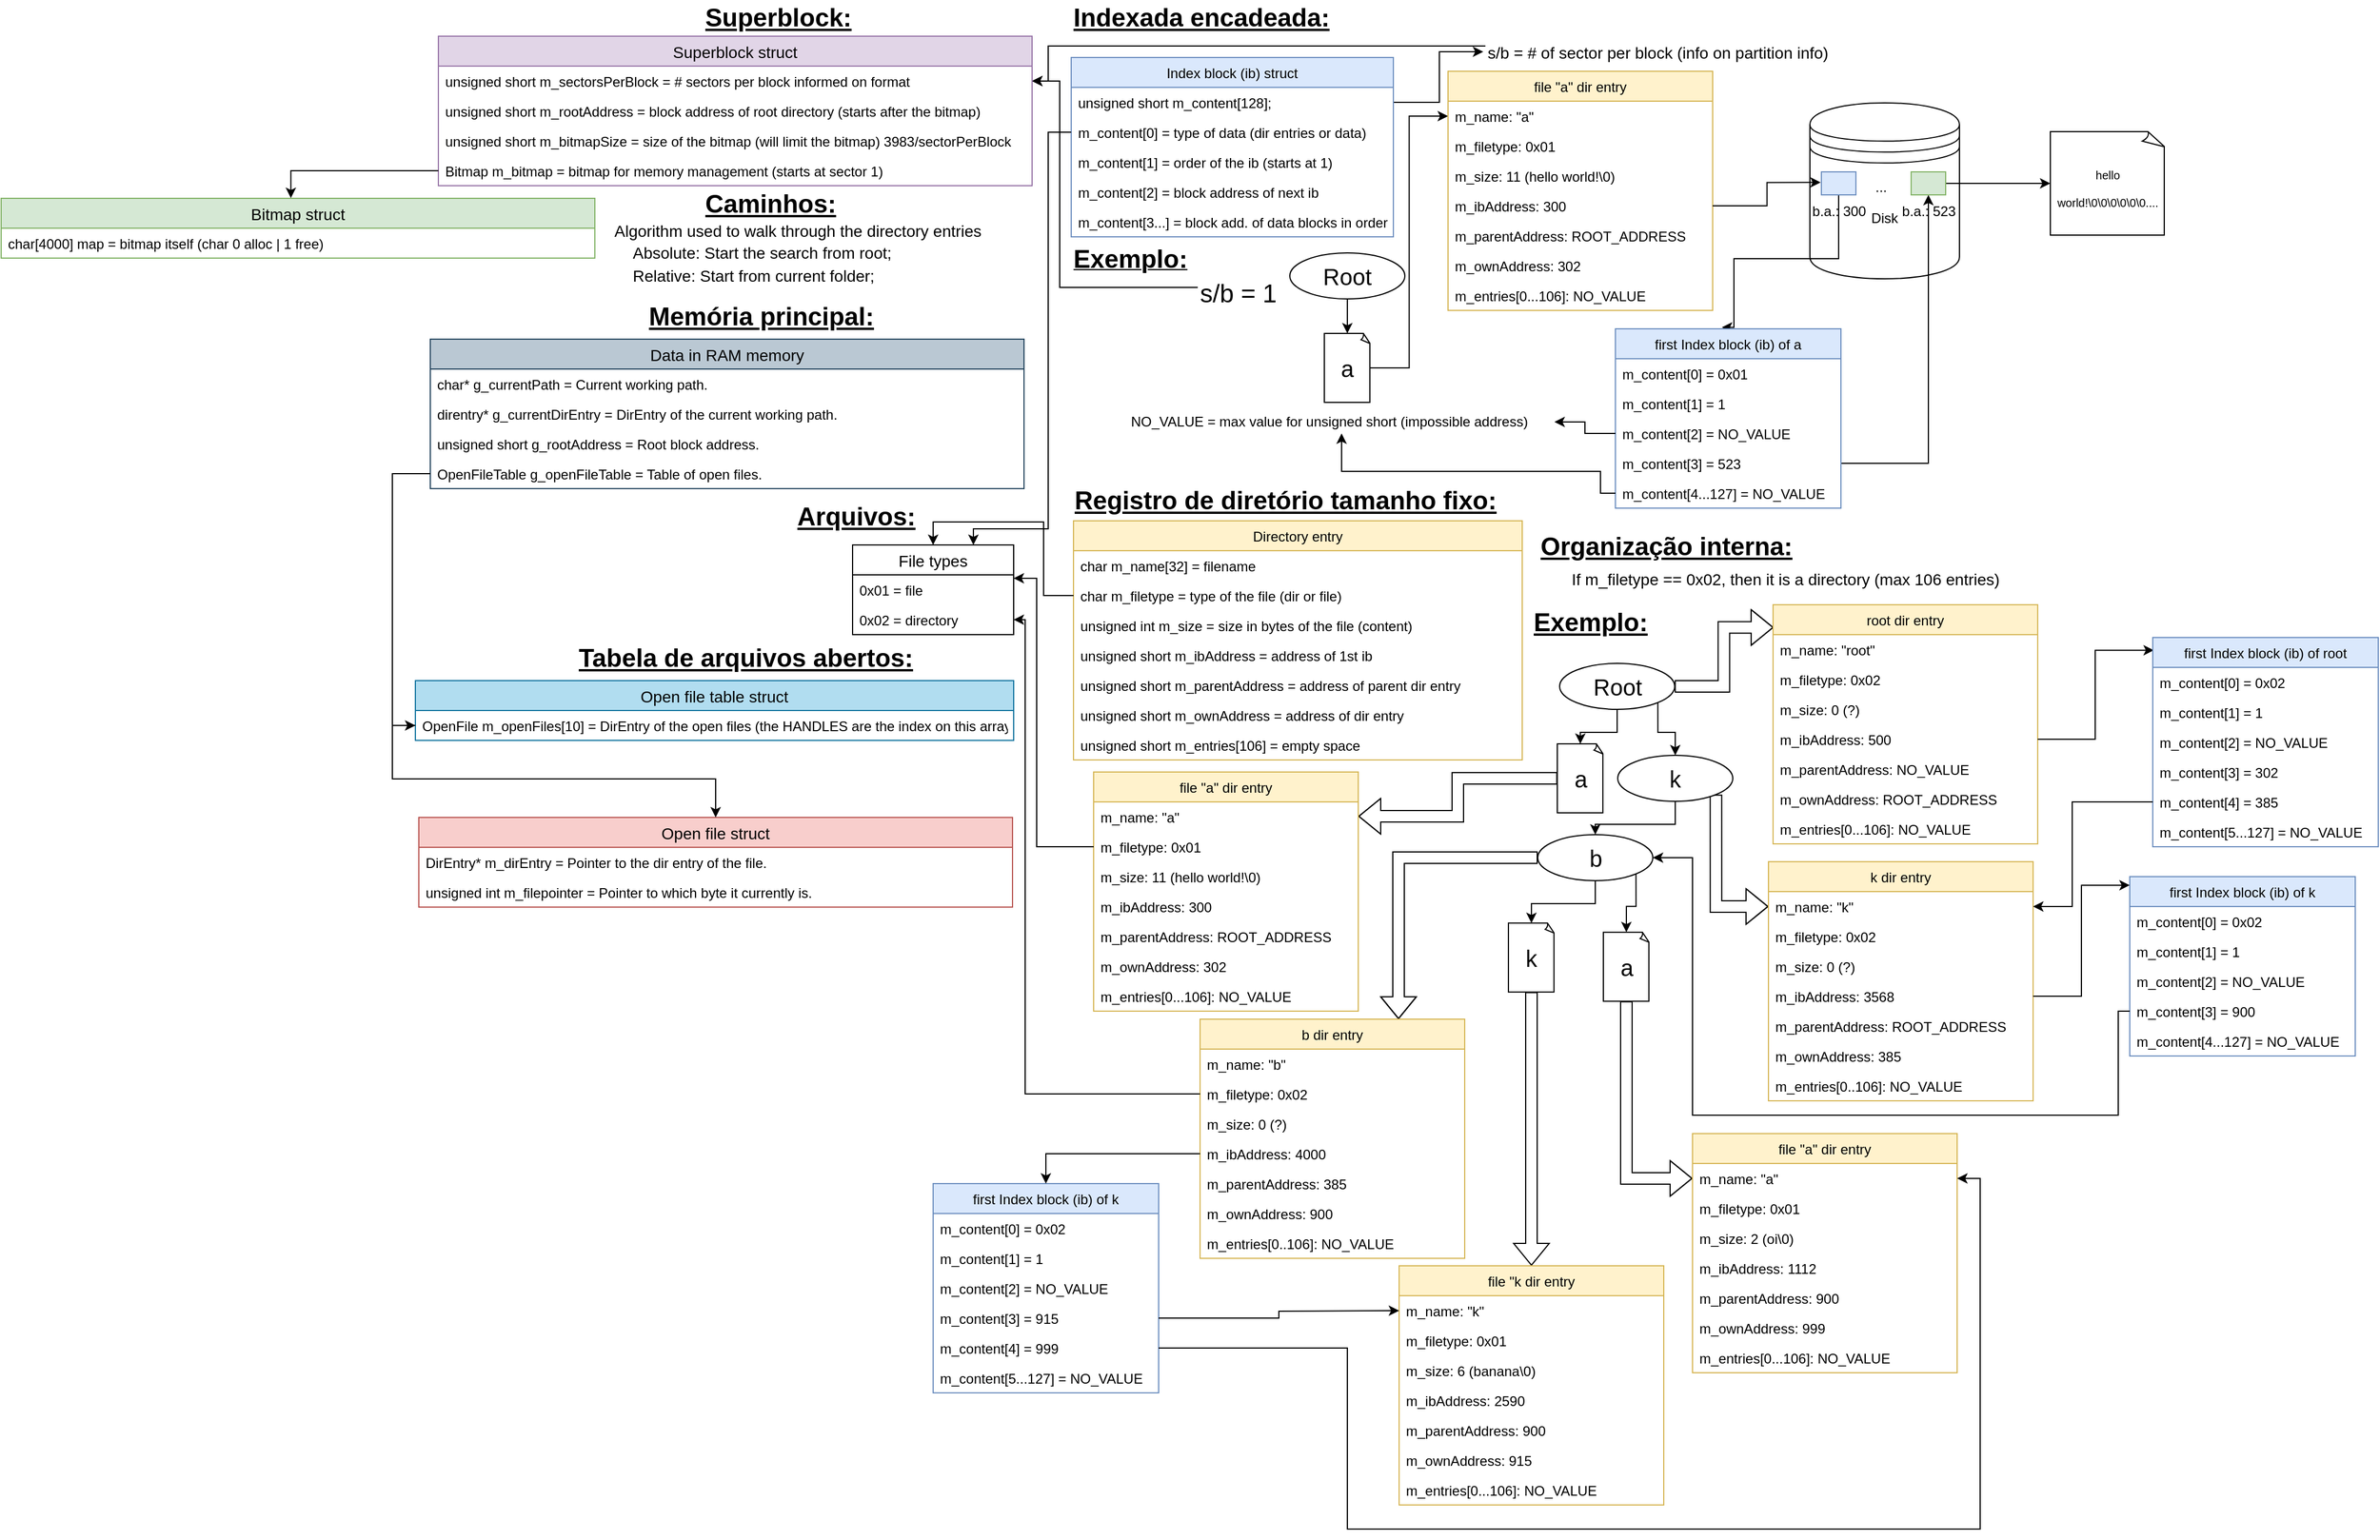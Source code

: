 <mxfile version="10.7.7" type="device"><diagram id="eac7lFjIvOS5SvKwMQgO" name="Page-1"><mxGraphModel dx="3094" dy="747" grid="1" gridSize="10" guides="1" tooltips="1" connect="1" arrows="1" fold="1" page="1" pageScale="1" pageWidth="850" pageHeight="1100" math="0" shadow="0"><root><mxCell id="0"/><mxCell id="1" parent="0"/><mxCell id="PN0eTmz8hx-qGjx68b3J-1" value="&lt;div style=&quot;font-size: 22px&quot;&gt;&lt;u&gt;&lt;b&gt;&lt;font style=&quot;font-size: 22px&quot;&gt;Indexada encadeada:&lt;/font&gt;&lt;/b&gt;&lt;/u&gt;&lt;/div&gt;" style="text;html=1;resizable=0;points=[];autosize=1;align=left;verticalAlign=top;spacingTop=-4;" parent="1" vertex="1"><mxGeometry width="240" height="20" as="geometry"/></mxCell><mxCell id="PN0eTmz8hx-qGjx68b3J-9" style="edgeStyle=orthogonalEdgeStyle;rounded=0;orthogonalLoop=1;jettySize=auto;html=1;exitX=1;exitY=0.25;exitDx=0;exitDy=0;entryX=-0.007;entryY=0.5;entryDx=0;entryDy=0;entryPerimeter=0;" parent="1" source="PN0eTmz8hx-qGjx68b3J-5" target="PN0eTmz8hx-qGjx68b3J-11" edge="1"><mxGeometry relative="1" as="geometry"><mxPoint x="260" y="76" as="targetPoint"/></mxGeometry></mxCell><mxCell id="PN0eTmz8hx-qGjx68b3J-5" value="Index block (ib) struct" style="swimlane;fontStyle=0;childLayout=stackLayout;horizontal=1;startSize=26;fillColor=#dae8fc;horizontalStack=0;resizeParent=1;resizeParentMax=0;resizeLast=0;collapsible=1;marginBottom=0;strokeColor=#6c8ebf;glass=0;shadow=0;rounded=0;comic=0;" parent="1" vertex="1"><mxGeometry y="50" width="280" height="156" as="geometry"><mxRectangle x="10" y="50" width="50" height="26" as="alternateBounds"/></mxGeometry></mxCell><mxCell id="PN0eTmz8hx-qGjx68b3J-6" value="unsigned short m_content[128];" style="text;strokeColor=none;fillColor=none;align=left;verticalAlign=top;spacingLeft=4;spacingRight=4;overflow=hidden;rotatable=0;points=[[0,0.5],[1,0.5]];portConstraint=eastwest;" parent="PN0eTmz8hx-qGjx68b3J-5" vertex="1"><mxGeometry y="26" width="280" height="26" as="geometry"/></mxCell><mxCell id="PN0eTmz8hx-qGjx68b3J-7" value="m_content[0] = type of data (dir entries or data)" style="text;strokeColor=none;fillColor=none;align=left;verticalAlign=top;spacingLeft=4;spacingRight=4;overflow=hidden;rotatable=0;points=[[0,0.5],[1,0.5]];portConstraint=eastwest;" parent="PN0eTmz8hx-qGjx68b3J-5" vertex="1"><mxGeometry y="52" width="280" height="26" as="geometry"/></mxCell><mxCell id="PN0eTmz8hx-qGjx68b3J-8" value="m_content[1] = order of the ib (starts at 1)" style="text;strokeColor=none;fillColor=none;align=left;verticalAlign=top;spacingLeft=4;spacingRight=4;overflow=hidden;rotatable=0;points=[[0,0.5],[1,0.5]];portConstraint=eastwest;" parent="PN0eTmz8hx-qGjx68b3J-5" vertex="1"><mxGeometry y="78" width="280" height="26" as="geometry"/></mxCell><mxCell id="vQx0rmBpFeS1qupu9yUh-24" value="m_content[2] = block address of next ib" style="text;strokeColor=none;fillColor=none;align=left;verticalAlign=top;spacingLeft=4;spacingRight=4;overflow=hidden;rotatable=0;points=[[0,0.5],[1,0.5]];portConstraint=eastwest;" vertex="1" parent="PN0eTmz8hx-qGjx68b3J-5"><mxGeometry y="104" width="280" height="26" as="geometry"/></mxCell><mxCell id="PN0eTmz8hx-qGjx68b3J-12" value="m_content[3...] = block add. of data blocks in order" style="text;strokeColor=none;fillColor=none;align=left;verticalAlign=top;spacingLeft=4;spacingRight=4;overflow=hidden;rotatable=0;points=[[0,0.5],[1,0.5]];portConstraint=eastwest;" parent="PN0eTmz8hx-qGjx68b3J-5" vertex="1"><mxGeometry y="130" width="280" height="26" as="geometry"/></mxCell><mxCell id="PN0eTmz8hx-qGjx68b3J-176" style="edgeStyle=orthogonalEdgeStyle;rounded=0;orthogonalLoop=1;jettySize=auto;html=1;entryX=1;entryY=0.5;entryDx=0;entryDy=0;fontSize=14;" parent="1" source="PN0eTmz8hx-qGjx68b3J-11" target="PN0eTmz8hx-qGjx68b3J-153" edge="1"><mxGeometry relative="1" as="geometry"><Array as="points"><mxPoint x="495" y="40"/><mxPoint x="-20" y="40"/><mxPoint x="-20" y="79"/></Array></mxGeometry></mxCell><mxCell id="PN0eTmz8hx-qGjx68b3J-11" value="&lt;div style=&quot;font-size: 14px;&quot;&gt;s/b = # of sector per block (info on partition info)&lt;/div&gt;" style="text;html=1;resizable=0;points=[];autosize=1;align=left;verticalAlign=top;spacingTop=-4;fontSize=14;" parent="1" vertex="1"><mxGeometry x="360" y="35" width="270" height="20" as="geometry"/></mxCell><mxCell id="PN0eTmz8hx-qGjx68b3J-13" value="&lt;u&gt;&lt;b&gt;&lt;font style=&quot;font-size: 22px&quot;&gt;Exemplo:&lt;/font&gt;&lt;/b&gt;&lt;/u&gt;" style="text;html=1;resizable=0;points=[];autosize=1;align=left;verticalAlign=top;spacingTop=-4;" parent="1" vertex="1"><mxGeometry y="210" width="110" height="20" as="geometry"/></mxCell><mxCell id="vQx0rmBpFeS1qupu9yUh-35" style="edgeStyle=orthogonalEdgeStyle;rounded=0;orthogonalLoop=1;jettySize=auto;html=1;exitX=1;exitY=0.5;exitDx=0;exitDy=0;exitPerimeter=0;entryX=0;entryY=0.5;entryDx=0;entryDy=0;" edge="1" parent="1" source="PN0eTmz8hx-qGjx68b3J-15" target="vQx0rmBpFeS1qupu9yUh-28"><mxGeometry relative="1" as="geometry"/></mxCell><mxCell id="PN0eTmz8hx-qGjx68b3J-15" value="&lt;div style=&quot;font-size: 20px&quot;&gt;&lt;font style=&quot;font-size: 20px&quot;&gt;a&lt;/font&gt;&lt;/div&gt;" style="whiteSpace=wrap;html=1;shape=mxgraph.basic.document;rounded=0;shadow=0;glass=0;comic=0;" parent="1" vertex="1"><mxGeometry x="220" y="290" width="40" height="60" as="geometry"/></mxCell><mxCell id="PN0eTmz8hx-qGjx68b3J-18" style="edgeStyle=orthogonalEdgeStyle;rounded=0;orthogonalLoop=1;jettySize=auto;html=1;exitX=0.5;exitY=1;exitDx=0;exitDy=0;entryX=0.5;entryY=0;entryDx=0;entryDy=0;entryPerimeter=0;" parent="1" source="PN0eTmz8hx-qGjx68b3J-16" target="PN0eTmz8hx-qGjx68b3J-15" edge="1"><mxGeometry relative="1" as="geometry"/></mxCell><mxCell id="PN0eTmz8hx-qGjx68b3J-16" value="&lt;font style=&quot;font-size: 20px&quot;&gt;Root&lt;/font&gt;" style="ellipse;whiteSpace=wrap;html=1;align=center;container=1;recursiveResize=0;treeFolding=1;rounded=0;shadow=0;glass=0;comic=0;" parent="1" vertex="1"><mxGeometry x="190" y="220" width="100" height="40" as="geometry"/></mxCell><mxCell id="PN0eTmz8hx-qGjx68b3J-25" value="&lt;p style=&quot;line-height: 70%&quot;&gt;&lt;/p&gt;&lt;div style=&quot;line-height: 70%&quot;&gt;Disk&lt;/div&gt;&lt;p&gt;&lt;/p&gt;" style="shape=datastore;whiteSpace=wrap;html=1;rounded=0;shadow=0;glass=0;comic=0;" parent="1" vertex="1"><mxGeometry x="642" y="89.5" width="130" height="153" as="geometry"/></mxCell><mxCell id="PN0eTmz8hx-qGjx68b3J-34" style="edgeStyle=orthogonalEdgeStyle;rounded=0;orthogonalLoop=1;jettySize=auto;html=1;entryX=0.472;entryY=-0.008;entryDx=0;entryDy=0;entryPerimeter=0;" parent="1" source="PN0eTmz8hx-qGjx68b3J-26" target="PN0eTmz8hx-qGjx68b3J-28" edge="1"><mxGeometry relative="1" as="geometry"><Array as="points"><mxPoint x="667" y="225"/><mxPoint x="576" y="225"/></Array></mxGeometry></mxCell><mxCell id="PN0eTmz8hx-qGjx68b3J-26" value="b.a.: 300" style="verticalLabelPosition=bottom;verticalAlign=top;html=1;shape=mxgraph.basic.rect;fillColor=#dae8fc;fillColor2=none;strokeColor=#6c8ebf;strokeWidth=1;size=20;indent=5;rounded=0;shadow=0;glass=0;comic=0;" parent="1" vertex="1"><mxGeometry x="652" y="149.5" width="30" height="20" as="geometry"/></mxCell><mxCell id="PN0eTmz8hx-qGjx68b3J-175" style="edgeStyle=orthogonalEdgeStyle;rounded=0;orthogonalLoop=1;jettySize=auto;html=1;exitX=1;exitY=0.75;exitDx=0;exitDy=0;fontSize=14;" parent="1" source="PN0eTmz8hx-qGjx68b3J-28" target="PN0eTmz8hx-qGjx68b3J-39" edge="1"><mxGeometry relative="1" as="geometry"/></mxCell><mxCell id="PN0eTmz8hx-qGjx68b3J-28" value="first Index block (ib) of a" style="swimlane;fontStyle=0;childLayout=stackLayout;horizontal=1;startSize=26;fillColor=#dae8fc;horizontalStack=0;resizeParent=1;resizeParentMax=0;resizeLast=0;collapsible=1;marginBottom=0;strokeColor=#6c8ebf;glass=0;shadow=0;rounded=0;comic=0;" parent="1" vertex="1"><mxGeometry x="473" y="286" width="196" height="156" as="geometry"><mxRectangle x="10" y="50" width="50" height="26" as="alternateBounds"/></mxGeometry></mxCell><mxCell id="PN0eTmz8hx-qGjx68b3J-29" value="m_content[0] = 0x01" style="text;strokeColor=none;fillColor=none;align=left;verticalAlign=top;spacingLeft=4;spacingRight=4;overflow=hidden;rotatable=0;points=[[0,0.5],[1,0.5]];portConstraint=eastwest;" parent="PN0eTmz8hx-qGjx68b3J-28" vertex="1"><mxGeometry y="26" width="196" height="26" as="geometry"/></mxCell><mxCell id="vQx0rmBpFeS1qupu9yUh-26" value="m_content[1] = 1" style="text;strokeColor=none;fillColor=none;align=left;verticalAlign=top;spacingLeft=4;spacingRight=4;overflow=hidden;rotatable=0;points=[[0,0.5],[1,0.5]];portConstraint=eastwest;" vertex="1" parent="PN0eTmz8hx-qGjx68b3J-28"><mxGeometry y="52" width="196" height="26" as="geometry"/></mxCell><mxCell id="PN0eTmz8hx-qGjx68b3J-30" value="m_content[2] = NO_VALUE" style="text;strokeColor=none;fillColor=none;align=left;verticalAlign=top;spacingLeft=4;spacingRight=4;overflow=hidden;rotatable=0;points=[[0,0.5],[1,0.5]];portConstraint=eastwest;" parent="PN0eTmz8hx-qGjx68b3J-28" vertex="1"><mxGeometry y="78" width="196" height="26" as="geometry"/></mxCell><mxCell id="PN0eTmz8hx-qGjx68b3J-31" value="m_content[3] = 523" style="text;strokeColor=none;fillColor=none;align=left;verticalAlign=top;spacingLeft=4;spacingRight=4;overflow=hidden;rotatable=0;points=[[0,0.5],[1,0.5]];portConstraint=eastwest;" parent="PN0eTmz8hx-qGjx68b3J-28" vertex="1"><mxGeometry y="104" width="196" height="26" as="geometry"/></mxCell><mxCell id="PN0eTmz8hx-qGjx68b3J-32" value="m_content[4...127] = NO_VALUE" style="text;strokeColor=none;fillColor=none;align=left;verticalAlign=top;spacingLeft=4;spacingRight=4;overflow=hidden;rotatable=0;points=[[0,0.5],[1,0.5]];portConstraint=eastwest;" parent="PN0eTmz8hx-qGjx68b3J-28" vertex="1"><mxGeometry y="130" width="196" height="26" as="geometry"/></mxCell><mxCell id="PN0eTmz8hx-qGjx68b3J-36" value="NO_VALUE = max value for unsigned short (impossible address)" style="text;html=1;resizable=0;points=[];autosize=1;align=left;verticalAlign=top;spacingTop=-4;" parent="1" vertex="1"><mxGeometry x="50" y="357" width="370" height="20" as="geometry"/></mxCell><mxCell id="PN0eTmz8hx-qGjx68b3J-37" style="edgeStyle=orthogonalEdgeStyle;rounded=0;orthogonalLoop=1;jettySize=auto;html=1;exitX=0;exitY=0.5;exitDx=0;exitDy=0;" parent="1" source="PN0eTmz8hx-qGjx68b3J-30" target="PN0eTmz8hx-qGjx68b3J-36" edge="1"><mxGeometry relative="1" as="geometry"/></mxCell><mxCell id="PN0eTmz8hx-qGjx68b3J-38" style="edgeStyle=orthogonalEdgeStyle;rounded=0;orthogonalLoop=1;jettySize=auto;html=1;exitX=0;exitY=0.5;exitDx=0;exitDy=0;" parent="1" source="PN0eTmz8hx-qGjx68b3J-32" target="PN0eTmz8hx-qGjx68b3J-36" edge="1"><mxGeometry relative="1" as="geometry"><Array as="points"><mxPoint x="460" y="429"/><mxPoint x="460" y="410"/><mxPoint x="235" y="410"/></Array></mxGeometry></mxCell><mxCell id="PN0eTmz8hx-qGjx68b3J-43" style="edgeStyle=orthogonalEdgeStyle;rounded=0;orthogonalLoop=1;jettySize=auto;html=1;entryX=0;entryY=0.5;entryDx=0;entryDy=0;entryPerimeter=0;" parent="1" source="PN0eTmz8hx-qGjx68b3J-39" target="PN0eTmz8hx-qGjx68b3J-42" edge="1"><mxGeometry relative="1" as="geometry"/></mxCell><mxCell id="PN0eTmz8hx-qGjx68b3J-39" value="b.a.: 523" style="verticalLabelPosition=bottom;verticalAlign=top;html=1;shape=mxgraph.basic.rect;fillColor=#d5e8d4;fillColor2=none;strokeColor=#82b366;strokeWidth=1;size=20;indent=5;rounded=0;shadow=0;glass=0;comic=0;" parent="1" vertex="1"><mxGeometry x="730" y="149.5" width="30" height="20" as="geometry"/></mxCell><mxCell id="PN0eTmz8hx-qGjx68b3J-40" value="..." style="text;html=1;resizable=0;points=[];autosize=1;align=left;verticalAlign=top;spacingTop=-4;" parent="1" vertex="1"><mxGeometry x="697" y="152.5" width="20" height="20" as="geometry"/></mxCell><mxCell id="PN0eTmz8hx-qGjx68b3J-42" value="&lt;div style=&quot;font-size: 20px&quot; align=&quot;center&quot;&gt;&lt;font style=&quot;font-size: 10px&quot;&gt;hello world!\0\0\0\0\0\0....&lt;br&gt;&lt;/font&gt;&lt;/div&gt;" style="whiteSpace=wrap;html=1;shape=mxgraph.basic.document;rounded=0;shadow=0;glass=0;comic=0;" parent="1" vertex="1"><mxGeometry x="851" y="114.5" width="100" height="90" as="geometry"/></mxCell><mxCell id="PN0eTmz8hx-qGjx68b3J-156" style="edgeStyle=orthogonalEdgeStyle;rounded=0;orthogonalLoop=1;jettySize=auto;html=1;fontSize=14;" parent="1" source="PN0eTmz8hx-qGjx68b3J-44" target="PN0eTmz8hx-qGjx68b3J-153" edge="1"><mxGeometry relative="1" as="geometry"><Array as="points"><mxPoint x="-10" y="250"/></Array></mxGeometry></mxCell><mxCell id="PN0eTmz8hx-qGjx68b3J-44" value="&lt;font style=&quot;font-size: 22px&quot;&gt;s/b = 1&lt;/font&gt;" style="text;html=1;resizable=0;points=[];autosize=1;align=left;verticalAlign=top;spacingTop=-4;" parent="1" vertex="1"><mxGeometry x="110" y="240" width="80" height="20" as="geometry"/></mxCell><mxCell id="PN0eTmz8hx-qGjx68b3J-45" value="&lt;div style=&quot;font-size: 22px&quot;&gt;&lt;u&gt;&lt;b&gt;&lt;font style=&quot;font-size: 22px&quot;&gt;Registro de diretório tamanho fixo:&lt;/font&gt;&lt;/b&gt;&lt;/u&gt;&lt;/div&gt;" style="text;html=1;resizable=0;points=[];autosize=1;align=left;verticalAlign=top;spacingTop=-4;" parent="1" vertex="1"><mxGeometry x="0.5" y="420" width="380" height="20" as="geometry"/></mxCell><mxCell id="PN0eTmz8hx-qGjx68b3J-46" value="Directory entry" style="swimlane;fontStyle=0;childLayout=stackLayout;horizontal=1;startSize=26;fillColor=#fff2cc;horizontalStack=0;resizeParent=1;resizeParentMax=0;resizeLast=0;collapsible=1;marginBottom=0;rounded=0;shadow=0;glass=0;comic=0;strokeColor=#d6b656;" parent="1" vertex="1"><mxGeometry x="2" y="453" width="390" height="208" as="geometry"/></mxCell><mxCell id="PN0eTmz8hx-qGjx68b3J-47" value="char m_name[32] = filename" style="text;strokeColor=none;fillColor=none;align=left;verticalAlign=top;spacingLeft=4;spacingRight=4;overflow=hidden;rotatable=0;points=[[0,0.5],[1,0.5]];portConstraint=eastwest;" parent="PN0eTmz8hx-qGjx68b3J-46" vertex="1"><mxGeometry y="26" width="390" height="26" as="geometry"/></mxCell><mxCell id="PN0eTmz8hx-qGjx68b3J-50" value="char m_filetype = type of the file (dir or file)" style="text;strokeColor=none;fillColor=none;align=left;verticalAlign=top;spacingLeft=4;spacingRight=4;overflow=hidden;rotatable=0;points=[[0,0.5],[1,0.5]];portConstraint=eastwest;" parent="PN0eTmz8hx-qGjx68b3J-46" vertex="1"><mxGeometry y="52" width="390" height="26" as="geometry"/></mxCell><mxCell id="PN0eTmz8hx-qGjx68b3J-48" value="unsigned int m_size = size in bytes of the file (content)" style="text;strokeColor=none;fillColor=none;align=left;verticalAlign=top;spacingLeft=4;spacingRight=4;overflow=hidden;rotatable=0;points=[[0,0.5],[1,0.5]];portConstraint=eastwest;" parent="PN0eTmz8hx-qGjx68b3J-46" vertex="1"><mxGeometry y="78" width="390" height="26" as="geometry"/></mxCell><mxCell id="PN0eTmz8hx-qGjx68b3J-49" value="unsigned short m_ibAddress = address of 1st ib" style="text;strokeColor=none;fillColor=none;align=left;verticalAlign=top;spacingLeft=4;spacingRight=4;overflow=hidden;rotatable=0;points=[[0,0.5],[1,0.5]];portConstraint=eastwest;" parent="PN0eTmz8hx-qGjx68b3J-46" vertex="1"><mxGeometry y="104" width="390" height="26" as="geometry"/></mxCell><mxCell id="PN0eTmz8hx-qGjx68b3J-118" value="unsigned short m_parentAddress = address of parent dir entry" style="text;strokeColor=none;fillColor=none;align=left;verticalAlign=top;spacingLeft=4;spacingRight=4;overflow=hidden;rotatable=0;points=[[0,0.5],[1,0.5]];portConstraint=eastwest;" parent="PN0eTmz8hx-qGjx68b3J-46" vertex="1"><mxGeometry y="130" width="390" height="26" as="geometry"/></mxCell><mxCell id="PN0eTmz8hx-qGjx68b3J-123" value="unsigned short m_ownAddress = address of dir entry" style="text;strokeColor=none;fillColor=none;align=left;verticalAlign=top;spacingLeft=4;spacingRight=4;overflow=hidden;rotatable=0;points=[[0,0.5],[1,0.5]];portConstraint=eastwest;" parent="PN0eTmz8hx-qGjx68b3J-46" vertex="1"><mxGeometry y="156" width="390" height="26" as="geometry"/></mxCell><mxCell id="PN0eTmz8hx-qGjx68b3J-51" value="unsigned short m_entries[106] = empty space" style="text;strokeColor=none;fillColor=none;align=left;verticalAlign=top;spacingLeft=4;spacingRight=4;overflow=hidden;rotatable=0;points=[[0,0.5],[1,0.5]];portConstraint=eastwest;" parent="PN0eTmz8hx-qGjx68b3J-46" vertex="1"><mxGeometry y="182" width="390" height="26" as="geometry"/></mxCell><mxCell id="PN0eTmz8hx-qGjx68b3J-52" value="&lt;div style=&quot;font-size: 22px&quot;&gt;&lt;u&gt;&lt;b&gt;&lt;font style=&quot;font-size: 22px&quot;&gt;Organização interna:&lt;/font&gt;&lt;/b&gt;&lt;/u&gt;&lt;/div&gt;" style="text;html=1;resizable=0;points=[];autosize=1;align=left;verticalAlign=top;spacingTop=-4;" parent="1" vertex="1"><mxGeometry x="405.5" y="460" width="230" height="20" as="geometry"/></mxCell><mxCell id="PN0eTmz8hx-qGjx68b3J-53" value="If m_filetype == 0x02, then it is a directory (max 106 entries)" style="text;html=1;resizable=0;points=[];autosize=1;align=left;verticalAlign=top;spacingTop=-4;fontSize=14;" parent="1" vertex="1"><mxGeometry x="433" y="493" width="390" height="20" as="geometry"/></mxCell><mxCell id="PN0eTmz8hx-qGjx68b3J-54" value="&lt;div style=&quot;font-size: 22px&quot;&gt;&lt;u&gt;&lt;b&gt;&lt;font style=&quot;font-size: 22px&quot;&gt;Exemplo:&lt;/font&gt;&lt;/b&gt;&lt;/u&gt;&lt;/div&gt;" style="text;html=1;resizable=0;points=[];autosize=1;align=left;verticalAlign=top;spacingTop=-4;" parent="1" vertex="1"><mxGeometry x="400" y="526" width="110" height="20" as="geometry"/></mxCell><mxCell id="PN0eTmz8hx-qGjx68b3J-84" style="edgeStyle=orthogonalEdgeStyle;rounded=0;orthogonalLoop=1;jettySize=auto;html=1;exitX=0;exitY=0.5;exitDx=0;exitDy=0;exitPerimeter=0;fontSize=14;shape=flexArrow;" parent="1" source="PN0eTmz8hx-qGjx68b3J-55" target="PN0eTmz8hx-qGjx68b3J-76" edge="1"><mxGeometry relative="1" as="geometry"><Array as="points"><mxPoint x="336" y="677"/><mxPoint x="336" y="710"/></Array></mxGeometry></mxCell><mxCell id="PN0eTmz8hx-qGjx68b3J-55" value="&lt;div style=&quot;font-size: 20px&quot;&gt;&lt;font style=&quot;font-size: 20px&quot;&gt;a&lt;/font&gt;&lt;/div&gt;" style="whiteSpace=wrap;html=1;shape=mxgraph.basic.document;rounded=0;shadow=0;glass=0;comic=0;" parent="1" vertex="1"><mxGeometry x="422.5" y="647" width="40" height="60" as="geometry"/></mxCell><mxCell id="PN0eTmz8hx-qGjx68b3J-56" style="edgeStyle=orthogonalEdgeStyle;rounded=0;orthogonalLoop=1;jettySize=auto;html=1;exitX=0.5;exitY=1;exitDx=0;exitDy=0;entryX=0.5;entryY=0;entryDx=0;entryDy=0;entryPerimeter=0;" parent="1" source="PN0eTmz8hx-qGjx68b3J-57" target="PN0eTmz8hx-qGjx68b3J-55" edge="1"><mxGeometry relative="1" as="geometry"/></mxCell><mxCell id="PN0eTmz8hx-qGjx68b3J-61" style="edgeStyle=orthogonalEdgeStyle;rounded=0;orthogonalLoop=1;jettySize=auto;html=1;exitX=1;exitY=1;exitDx=0;exitDy=0;entryX=0.5;entryY=0;entryDx=0;entryDy=0;fontSize=14;" parent="1" source="PN0eTmz8hx-qGjx68b3J-57" target="PN0eTmz8hx-qGjx68b3J-58" edge="1"><mxGeometry relative="1" as="geometry"/></mxCell><mxCell id="PN0eTmz8hx-qGjx68b3J-75" style="edgeStyle=orthogonalEdgeStyle;rounded=0;orthogonalLoop=1;jettySize=auto;html=1;exitX=1;exitY=0.5;exitDx=0;exitDy=0;entryX=0.002;entryY=0.095;entryDx=0;entryDy=0;entryPerimeter=0;fontSize=14;shape=flexArrow;" parent="1" source="PN0eTmz8hx-qGjx68b3J-57" target="PN0eTmz8hx-qGjx68b3J-67" edge="1"><mxGeometry relative="1" as="geometry"/></mxCell><mxCell id="PN0eTmz8hx-qGjx68b3J-57" value="&lt;font style=&quot;font-size: 20px&quot;&gt;Root&lt;/font&gt;" style="ellipse;whiteSpace=wrap;html=1;align=center;container=1;recursiveResize=0;treeFolding=1;rounded=0;shadow=0;glass=0;comic=0;" parent="1" vertex="1"><mxGeometry x="424.5" y="577" width="100" height="40" as="geometry"/></mxCell><mxCell id="PN0eTmz8hx-qGjx68b3J-62" style="edgeStyle=orthogonalEdgeStyle;rounded=0;orthogonalLoop=1;jettySize=auto;html=1;exitX=0.5;exitY=1;exitDx=0;exitDy=0;fontSize=14;" parent="1" source="PN0eTmz8hx-qGjx68b3J-58" target="PN0eTmz8hx-qGjx68b3J-59" edge="1"><mxGeometry relative="1" as="geometry"/></mxCell><mxCell id="PN0eTmz8hx-qGjx68b3J-94" style="edgeStyle=orthogonalEdgeStyle;rounded=0;orthogonalLoop=1;jettySize=auto;html=1;exitX=1;exitY=1;exitDx=0;exitDy=0;fontSize=14;entryX=0;entryY=0.5;entryDx=0;entryDy=0;shape=flexArrow;" parent="1" source="PN0eTmz8hx-qGjx68b3J-58" target="PN0eTmz8hx-qGjx68b3J-86" edge="1"><mxGeometry relative="1" as="geometry"><mxPoint x="579.667" y="719.833" as="targetPoint"/></mxGeometry></mxCell><mxCell id="PN0eTmz8hx-qGjx68b3J-58" value="&lt;font style=&quot;font-size: 20px&quot;&gt;k&lt;/font&gt;" style="ellipse;whiteSpace=wrap;html=1;align=center;container=1;recursiveResize=0;treeFolding=1;rounded=0;shadow=0;glass=0;comic=0;" parent="1" vertex="1"><mxGeometry x="475" y="657" width="100" height="40" as="geometry"/></mxCell><mxCell id="PN0eTmz8hx-qGjx68b3J-63" style="edgeStyle=orthogonalEdgeStyle;rounded=0;orthogonalLoop=1;jettySize=auto;html=1;exitX=0.5;exitY=1;exitDx=0;exitDy=0;entryX=0.5;entryY=0;entryDx=0;entryDy=0;entryPerimeter=0;fontSize=14;" parent="1" source="PN0eTmz8hx-qGjx68b3J-59" target="PN0eTmz8hx-qGjx68b3J-60" edge="1"><mxGeometry relative="1" as="geometry"/></mxCell><mxCell id="PN0eTmz8hx-qGjx68b3J-65" style="edgeStyle=orthogonalEdgeStyle;rounded=0;orthogonalLoop=1;jettySize=auto;html=1;exitX=1;exitY=1;exitDx=0;exitDy=0;entryX=0.5;entryY=0;entryDx=0;entryDy=0;entryPerimeter=0;fontSize=14;" parent="1" source="PN0eTmz8hx-qGjx68b3J-59" target="PN0eTmz8hx-qGjx68b3J-64" edge="1"><mxGeometry relative="1" as="geometry"/></mxCell><mxCell id="PN0eTmz8hx-qGjx68b3J-103" style="edgeStyle=orthogonalEdgeStyle;shape=flexArrow;rounded=0;orthogonalLoop=1;jettySize=auto;html=1;exitX=0;exitY=0.5;exitDx=0;exitDy=0;entryX=0.75;entryY=0;entryDx=0;entryDy=0;fontSize=14;" parent="1" source="PN0eTmz8hx-qGjx68b3J-59" target="PN0eTmz8hx-qGjx68b3J-95" edge="1"><mxGeometry relative="1" as="geometry"/></mxCell><mxCell id="PN0eTmz8hx-qGjx68b3J-59" value="&lt;font style=&quot;font-size: 20px&quot;&gt;b&lt;/font&gt;" style="ellipse;whiteSpace=wrap;html=1;align=center;container=1;recursiveResize=0;treeFolding=1;rounded=0;shadow=0;glass=0;comic=0;" parent="1" vertex="1"><mxGeometry x="405.5" y="726" width="100" height="40" as="geometry"/></mxCell><mxCell id="PN0eTmz8hx-qGjx68b3J-117" style="edgeStyle=orthogonalEdgeStyle;shape=flexArrow;rounded=0;orthogonalLoop=1;jettySize=auto;html=1;exitX=0.5;exitY=1;exitDx=0;exitDy=0;exitPerimeter=0;entryX=0.5;entryY=0;entryDx=0;entryDy=0;fontSize=14;" parent="1" source="PN0eTmz8hx-qGjx68b3J-60" target="PN0eTmz8hx-qGjx68b3J-111" edge="1"><mxGeometry relative="1" as="geometry"/></mxCell><mxCell id="PN0eTmz8hx-qGjx68b3J-60" value="&lt;div style=&quot;font-size: 20px&quot;&gt;&lt;font style=&quot;font-size: 20px&quot;&gt;k&lt;/font&gt;&lt;/div&gt;" style="whiteSpace=wrap;html=1;shape=mxgraph.basic.document;rounded=0;shadow=0;glass=0;comic=0;" parent="1" vertex="1"><mxGeometry x="380" y="802.833" width="40" height="60" as="geometry"/></mxCell><mxCell id="PN0eTmz8hx-qGjx68b3J-110" style="edgeStyle=orthogonalEdgeStyle;shape=flexArrow;rounded=0;orthogonalLoop=1;jettySize=auto;html=1;exitX=0.5;exitY=1;exitDx=0;exitDy=0;exitPerimeter=0;entryX=0;entryY=0.5;entryDx=0;entryDy=0;fontSize=14;" parent="1" source="PN0eTmz8hx-qGjx68b3J-64" target="PN0eTmz8hx-qGjx68b3J-105" edge="1"><mxGeometry relative="1" as="geometry"/></mxCell><mxCell id="PN0eTmz8hx-qGjx68b3J-64" value="&lt;div style=&quot;font-size: 20px&quot;&gt;&lt;font style=&quot;font-size: 20px&quot;&gt;a&lt;/font&gt;&lt;/div&gt;" style="whiteSpace=wrap;html=1;shape=mxgraph.basic.document;rounded=0;shadow=0;glass=0;comic=0;" parent="1" vertex="1"><mxGeometry x="462.5" y="810.833" width="40" height="60" as="geometry"/></mxCell><mxCell id="PN0eTmz8hx-qGjx68b3J-67" value="root dir entry" style="swimlane;fontStyle=0;childLayout=stackLayout;horizontal=1;startSize=26;fillColor=#fff2cc;horizontalStack=0;resizeParent=1;resizeParentMax=0;resizeLast=0;collapsible=1;marginBottom=0;rounded=0;shadow=0;glass=0;comic=0;strokeColor=#d6b656;" parent="1" vertex="1"><mxGeometry x="610" y="526" width="230" height="208" as="geometry"/></mxCell><mxCell id="PN0eTmz8hx-qGjx68b3J-68" value="m_name: &quot;root&quot;" style="text;strokeColor=none;fillColor=none;align=left;verticalAlign=top;spacingLeft=4;spacingRight=4;overflow=hidden;rotatable=0;points=[[0,0.5],[1,0.5]];portConstraint=eastwest;" parent="PN0eTmz8hx-qGjx68b3J-67" vertex="1"><mxGeometry y="26" width="230" height="26" as="geometry"/></mxCell><mxCell id="PN0eTmz8hx-qGjx68b3J-69" value="m_filetype: 0x02" style="text;strokeColor=none;fillColor=none;align=left;verticalAlign=top;spacingLeft=4;spacingRight=4;overflow=hidden;rotatable=0;points=[[0,0.5],[1,0.5]];portConstraint=eastwest;" parent="PN0eTmz8hx-qGjx68b3J-67" vertex="1"><mxGeometry y="52" width="230" height="26" as="geometry"/></mxCell><mxCell id="PN0eTmz8hx-qGjx68b3J-70" value="m_size: 0 (?)" style="text;strokeColor=none;fillColor=none;align=left;verticalAlign=top;spacingLeft=4;spacingRight=4;overflow=hidden;rotatable=0;points=[[0,0.5],[1,0.5]];portConstraint=eastwest;" parent="PN0eTmz8hx-qGjx68b3J-67" vertex="1"><mxGeometry y="78" width="230" height="26" as="geometry"/></mxCell><mxCell id="PN0eTmz8hx-qGjx68b3J-71" value="m_ibAddress: 500" style="text;strokeColor=none;fillColor=none;align=left;verticalAlign=top;spacingLeft=4;spacingRight=4;overflow=hidden;rotatable=0;points=[[0,0.5],[1,0.5]];portConstraint=eastwest;" parent="PN0eTmz8hx-qGjx68b3J-67" vertex="1"><mxGeometry y="104" width="230" height="26" as="geometry"/></mxCell><mxCell id="PN0eTmz8hx-qGjx68b3J-119" value="m_parentAddress: NO_VALUE" style="text;strokeColor=none;fillColor=none;align=left;verticalAlign=top;spacingLeft=4;spacingRight=4;overflow=hidden;rotatable=0;points=[[0,0.5],[1,0.5]];portConstraint=eastwest;" parent="PN0eTmz8hx-qGjx68b3J-67" vertex="1"><mxGeometry y="130" width="230" height="26" as="geometry"/></mxCell><mxCell id="PN0eTmz8hx-qGjx68b3J-125" value="m_ownAddress: ROOT_ADDRESS" style="text;strokeColor=none;fillColor=none;align=left;verticalAlign=top;spacingLeft=4;spacingRight=4;overflow=hidden;rotatable=0;points=[[0,0.5],[1,0.5]];portConstraint=eastwest;" parent="PN0eTmz8hx-qGjx68b3J-67" vertex="1"><mxGeometry y="156" width="230" height="26" as="geometry"/></mxCell><mxCell id="PN0eTmz8hx-qGjx68b3J-74" value="m_entries[0...106]: NO_VALUE" style="text;strokeColor=none;fillColor=none;align=left;verticalAlign=top;spacingLeft=4;spacingRight=4;overflow=hidden;rotatable=0;points=[[0,0.5],[1,0.5]];portConstraint=eastwest;" parent="PN0eTmz8hx-qGjx68b3J-67" vertex="1"><mxGeometry y="182" width="230" height="26" as="geometry"/></mxCell><mxCell id="PN0eTmz8hx-qGjx68b3J-76" value="file &quot;a&quot; dir entry" style="swimlane;fontStyle=0;childLayout=stackLayout;horizontal=1;startSize=26;fillColor=#fff2cc;horizontalStack=0;resizeParent=1;resizeParentMax=0;resizeLast=0;collapsible=1;marginBottom=0;rounded=0;shadow=0;glass=0;comic=0;strokeColor=#d6b656;" parent="1" vertex="1"><mxGeometry x="19.5" y="671.5" width="230" height="208" as="geometry"/></mxCell><mxCell id="PN0eTmz8hx-qGjx68b3J-77" value="m_name: &quot;a&quot;" style="text;strokeColor=none;fillColor=none;align=left;verticalAlign=top;spacingLeft=4;spacingRight=4;overflow=hidden;rotatable=0;points=[[0,0.5],[1,0.5]];portConstraint=eastwest;" parent="PN0eTmz8hx-qGjx68b3J-76" vertex="1"><mxGeometry y="26" width="230" height="26" as="geometry"/></mxCell><mxCell id="PN0eTmz8hx-qGjx68b3J-78" value="m_filetype: 0x01" style="text;strokeColor=none;fillColor=none;align=left;verticalAlign=top;spacingLeft=4;spacingRight=4;overflow=hidden;rotatable=0;points=[[0,0.5],[1,0.5]];portConstraint=eastwest;" parent="PN0eTmz8hx-qGjx68b3J-76" vertex="1"><mxGeometry y="52" width="230" height="26" as="geometry"/></mxCell><mxCell id="PN0eTmz8hx-qGjx68b3J-79" value="m_size: 11 (hello world!\0)" style="text;strokeColor=none;fillColor=none;align=left;verticalAlign=top;spacingLeft=4;spacingRight=4;overflow=hidden;rotatable=0;points=[[0,0.5],[1,0.5]];portConstraint=eastwest;" parent="PN0eTmz8hx-qGjx68b3J-76" vertex="1"><mxGeometry y="78" width="230" height="26" as="geometry"/></mxCell><mxCell id="PN0eTmz8hx-qGjx68b3J-80" value="m_ibAddress: 300" style="text;strokeColor=none;fillColor=none;align=left;verticalAlign=top;spacingLeft=4;spacingRight=4;overflow=hidden;rotatable=0;points=[[0,0.5],[1,0.5]];portConstraint=eastwest;" parent="PN0eTmz8hx-qGjx68b3J-76" vertex="1"><mxGeometry y="104" width="230" height="26" as="geometry"/></mxCell><mxCell id="PN0eTmz8hx-qGjx68b3J-121" value="m_parentAddress: ROOT_ADDRESS" style="text;strokeColor=none;fillColor=none;align=left;verticalAlign=top;spacingLeft=4;spacingRight=4;overflow=hidden;rotatable=0;points=[[0,0.5],[1,0.5]];portConstraint=eastwest;" parent="PN0eTmz8hx-qGjx68b3J-76" vertex="1"><mxGeometry y="130" width="230" height="26" as="geometry"/></mxCell><mxCell id="PN0eTmz8hx-qGjx68b3J-124" value="m_ownAddress: 302" style="text;strokeColor=none;fillColor=none;align=left;verticalAlign=top;spacingLeft=4;spacingRight=4;overflow=hidden;rotatable=0;points=[[0,0.5],[1,0.5]];portConstraint=eastwest;" parent="PN0eTmz8hx-qGjx68b3J-76" vertex="1"><mxGeometry y="156" width="230" height="26" as="geometry"/></mxCell><mxCell id="PN0eTmz8hx-qGjx68b3J-83" value="m_entries[0...106]: NO_VALUE" style="text;strokeColor=none;fillColor=none;align=left;verticalAlign=top;spacingLeft=4;spacingRight=4;overflow=hidden;rotatable=0;points=[[0,0.5],[1,0.5]];portConstraint=eastwest;" parent="PN0eTmz8hx-qGjx68b3J-76" vertex="1"><mxGeometry y="182" width="230" height="26" as="geometry"/></mxCell><mxCell id="PN0eTmz8hx-qGjx68b3J-85" value="k dir entry" style="swimlane;fontStyle=0;childLayout=stackLayout;horizontal=1;startSize=26;fillColor=#fff2cc;horizontalStack=0;resizeParent=1;resizeParentMax=0;resizeLast=0;collapsible=1;marginBottom=0;rounded=0;shadow=0;glass=0;comic=0;strokeColor=#d6b656;" parent="1" vertex="1"><mxGeometry x="606" y="749.5" width="230" height="208" as="geometry"/></mxCell><mxCell id="PN0eTmz8hx-qGjx68b3J-86" value="m_name: &quot;k&quot;" style="text;strokeColor=none;fillColor=none;align=left;verticalAlign=top;spacingLeft=4;spacingRight=4;overflow=hidden;rotatable=0;points=[[0,0.5],[1,0.5]];portConstraint=eastwest;" parent="PN0eTmz8hx-qGjx68b3J-85" vertex="1"><mxGeometry y="26" width="230" height="26" as="geometry"/></mxCell><mxCell id="PN0eTmz8hx-qGjx68b3J-87" value="m_filetype: 0x02" style="text;strokeColor=none;fillColor=none;align=left;verticalAlign=top;spacingLeft=4;spacingRight=4;overflow=hidden;rotatable=0;points=[[0,0.5],[1,0.5]];portConstraint=eastwest;" parent="PN0eTmz8hx-qGjx68b3J-85" vertex="1"><mxGeometry y="52" width="230" height="26" as="geometry"/></mxCell><mxCell id="PN0eTmz8hx-qGjx68b3J-88" value="m_size: 0 (?)" style="text;strokeColor=none;fillColor=none;align=left;verticalAlign=top;spacingLeft=4;spacingRight=4;overflow=hidden;rotatable=0;points=[[0,0.5],[1,0.5]];portConstraint=eastwest;" parent="PN0eTmz8hx-qGjx68b3J-85" vertex="1"><mxGeometry y="78" width="230" height="26" as="geometry"/></mxCell><mxCell id="PN0eTmz8hx-qGjx68b3J-89" value="m_ibAddress: 3568" style="text;strokeColor=none;fillColor=none;align=left;verticalAlign=top;spacingLeft=4;spacingRight=4;overflow=hidden;rotatable=0;points=[[0,0.5],[1,0.5]];portConstraint=eastwest;" parent="PN0eTmz8hx-qGjx68b3J-85" vertex="1"><mxGeometry y="104" width="230" height="26" as="geometry"/></mxCell><mxCell id="PN0eTmz8hx-qGjx68b3J-122" value="m_parentAddress: ROOT_ADDRESS" style="text;strokeColor=none;fillColor=none;align=left;verticalAlign=top;spacingLeft=4;spacingRight=4;overflow=hidden;rotatable=0;points=[[0,0.5],[1,0.5]];portConstraint=eastwest;" parent="PN0eTmz8hx-qGjx68b3J-85" vertex="1"><mxGeometry y="130" width="230" height="26" as="geometry"/></mxCell><mxCell id="PN0eTmz8hx-qGjx68b3J-126" value="m_ownAddress: 385" style="text;strokeColor=none;fillColor=none;align=left;verticalAlign=top;spacingLeft=4;spacingRight=4;overflow=hidden;rotatable=0;points=[[0,0.5],[1,0.5]];portConstraint=eastwest;" parent="PN0eTmz8hx-qGjx68b3J-85" vertex="1"><mxGeometry y="156" width="230" height="26" as="geometry"/></mxCell><mxCell id="PN0eTmz8hx-qGjx68b3J-92" value="m_entries[0..106]: NO_VALUE" style="text;strokeColor=none;fillColor=none;align=left;verticalAlign=top;spacingLeft=4;spacingRight=4;overflow=hidden;rotatable=0;points=[[0,0.5],[1,0.5]];portConstraint=eastwest;" parent="PN0eTmz8hx-qGjx68b3J-85" vertex="1"><mxGeometry y="182" width="230" height="26" as="geometry"/></mxCell><mxCell id="PN0eTmz8hx-qGjx68b3J-95" value="b dir entry" style="swimlane;fontStyle=0;childLayout=stackLayout;horizontal=1;startSize=26;fillColor=#fff2cc;horizontalStack=0;resizeParent=1;resizeParentMax=0;resizeLast=0;collapsible=1;marginBottom=0;rounded=0;shadow=0;glass=0;comic=0;strokeColor=#d6b656;" parent="1" vertex="1"><mxGeometry x="112" y="886.5" width="230" height="208" as="geometry"/></mxCell><mxCell id="PN0eTmz8hx-qGjx68b3J-96" value="m_name: &quot;b&quot;" style="text;strokeColor=none;fillColor=none;align=left;verticalAlign=top;spacingLeft=4;spacingRight=4;overflow=hidden;rotatable=0;points=[[0,0.5],[1,0.5]];portConstraint=eastwest;" parent="PN0eTmz8hx-qGjx68b3J-95" vertex="1"><mxGeometry y="26" width="230" height="26" as="geometry"/></mxCell><mxCell id="PN0eTmz8hx-qGjx68b3J-97" value="m_filetype: 0x02" style="text;strokeColor=none;fillColor=none;align=left;verticalAlign=top;spacingLeft=4;spacingRight=4;overflow=hidden;rotatable=0;points=[[0,0.5],[1,0.5]];portConstraint=eastwest;" parent="PN0eTmz8hx-qGjx68b3J-95" vertex="1"><mxGeometry y="52" width="230" height="26" as="geometry"/></mxCell><mxCell id="PN0eTmz8hx-qGjx68b3J-98" value="m_size: 0 (?)" style="text;strokeColor=none;fillColor=none;align=left;verticalAlign=top;spacingLeft=4;spacingRight=4;overflow=hidden;rotatable=0;points=[[0,0.5],[1,0.5]];portConstraint=eastwest;" parent="PN0eTmz8hx-qGjx68b3J-95" vertex="1"><mxGeometry y="78" width="230" height="26" as="geometry"/></mxCell><mxCell id="PN0eTmz8hx-qGjx68b3J-99" value="m_ibAddress: 4000" style="text;strokeColor=none;fillColor=none;align=left;verticalAlign=top;spacingLeft=4;spacingRight=4;overflow=hidden;rotatable=0;points=[[0,0.5],[1,0.5]];portConstraint=eastwest;" parent="PN0eTmz8hx-qGjx68b3J-95" vertex="1"><mxGeometry y="104" width="230" height="26" as="geometry"/></mxCell><mxCell id="PN0eTmz8hx-qGjx68b3J-127" value="m_parentAddress: 385" style="text;strokeColor=none;fillColor=none;align=left;verticalAlign=top;spacingLeft=4;spacingRight=4;overflow=hidden;rotatable=0;points=[[0,0.5],[1,0.5]];portConstraint=eastwest;" parent="PN0eTmz8hx-qGjx68b3J-95" vertex="1"><mxGeometry y="130" width="230" height="26" as="geometry"/></mxCell><mxCell id="PN0eTmz8hx-qGjx68b3J-128" value="m_ownAddress: 900" style="text;strokeColor=none;fillColor=none;align=left;verticalAlign=top;spacingLeft=4;spacingRight=4;overflow=hidden;rotatable=0;points=[[0,0.5],[1,0.5]];portConstraint=eastwest;" parent="PN0eTmz8hx-qGjx68b3J-95" vertex="1"><mxGeometry y="156" width="230" height="26" as="geometry"/></mxCell><mxCell id="PN0eTmz8hx-qGjx68b3J-101" value="m_entries[0..106]: NO_VALUE" style="text;strokeColor=none;fillColor=none;align=left;verticalAlign=top;spacingLeft=4;spacingRight=4;overflow=hidden;rotatable=0;points=[[0,0.5],[1,0.5]];portConstraint=eastwest;" parent="PN0eTmz8hx-qGjx68b3J-95" vertex="1"><mxGeometry y="182" width="230" height="26" as="geometry"/></mxCell><mxCell id="PN0eTmz8hx-qGjx68b3J-104" value="file &quot;a&quot; dir entry" style="swimlane;fontStyle=0;childLayout=stackLayout;horizontal=1;startSize=26;fillColor=#fff2cc;horizontalStack=0;resizeParent=1;resizeParentMax=0;resizeLast=0;collapsible=1;marginBottom=0;rounded=0;shadow=0;glass=0;comic=0;strokeColor=#d6b656;" parent="1" vertex="1"><mxGeometry x="540" y="986" width="230" height="208" as="geometry"/></mxCell><mxCell id="PN0eTmz8hx-qGjx68b3J-105" value="m_name: &quot;a&quot;" style="text;strokeColor=none;fillColor=none;align=left;verticalAlign=top;spacingLeft=4;spacingRight=4;overflow=hidden;rotatable=0;points=[[0,0.5],[1,0.5]];portConstraint=eastwest;" parent="PN0eTmz8hx-qGjx68b3J-104" vertex="1"><mxGeometry y="26" width="230" height="26" as="geometry"/></mxCell><mxCell id="PN0eTmz8hx-qGjx68b3J-106" value="m_filetype: 0x01" style="text;strokeColor=none;fillColor=none;align=left;verticalAlign=top;spacingLeft=4;spacingRight=4;overflow=hidden;rotatable=0;points=[[0,0.5],[1,0.5]];portConstraint=eastwest;" parent="PN0eTmz8hx-qGjx68b3J-104" vertex="1"><mxGeometry y="52" width="230" height="26" as="geometry"/></mxCell><mxCell id="PN0eTmz8hx-qGjx68b3J-107" value="m_size: 2 (oi\0)" style="text;strokeColor=none;fillColor=none;align=left;verticalAlign=top;spacingLeft=4;spacingRight=4;overflow=hidden;rotatable=0;points=[[0,0.5],[1,0.5]];portConstraint=eastwest;" parent="PN0eTmz8hx-qGjx68b3J-104" vertex="1"><mxGeometry y="78" width="230" height="26" as="geometry"/></mxCell><mxCell id="PN0eTmz8hx-qGjx68b3J-108" value="m_ibAddress: 1112" style="text;strokeColor=none;fillColor=none;align=left;verticalAlign=top;spacingLeft=4;spacingRight=4;overflow=hidden;rotatable=0;points=[[0,0.5],[1,0.5]];portConstraint=eastwest;" parent="PN0eTmz8hx-qGjx68b3J-104" vertex="1"><mxGeometry y="104" width="230" height="26" as="geometry"/></mxCell><mxCell id="PN0eTmz8hx-qGjx68b3J-131" value="m_parentAddress: 900" style="text;strokeColor=none;fillColor=none;align=left;verticalAlign=top;spacingLeft=4;spacingRight=4;overflow=hidden;rotatable=0;points=[[0,0.5],[1,0.5]];portConstraint=eastwest;" parent="PN0eTmz8hx-qGjx68b3J-104" vertex="1"><mxGeometry y="130" width="230" height="26" as="geometry"/></mxCell><mxCell id="PN0eTmz8hx-qGjx68b3J-132" value="m_ownAddress: 999" style="text;strokeColor=none;fillColor=none;align=left;verticalAlign=top;spacingLeft=4;spacingRight=4;overflow=hidden;rotatable=0;points=[[0,0.5],[1,0.5]];portConstraint=eastwest;" parent="PN0eTmz8hx-qGjx68b3J-104" vertex="1"><mxGeometry y="156" width="230" height="26" as="geometry"/></mxCell><mxCell id="PN0eTmz8hx-qGjx68b3J-109" value="m_entries[0...106]: NO_VALUE" style="text;strokeColor=none;fillColor=none;align=left;verticalAlign=top;spacingLeft=4;spacingRight=4;overflow=hidden;rotatable=0;points=[[0,0.5],[1,0.5]];portConstraint=eastwest;" parent="PN0eTmz8hx-qGjx68b3J-104" vertex="1"><mxGeometry y="182" width="230" height="26" as="geometry"/></mxCell><mxCell id="PN0eTmz8hx-qGjx68b3J-111" value="file &quot;k dir entry" style="swimlane;fontStyle=0;childLayout=stackLayout;horizontal=1;startSize=26;fillColor=#fff2cc;horizontalStack=0;resizeParent=1;resizeParentMax=0;resizeLast=0;collapsible=1;marginBottom=0;rounded=0;shadow=0;glass=0;comic=0;strokeColor=#d6b656;" parent="1" vertex="1"><mxGeometry x="285" y="1101" width="230" height="208" as="geometry"/></mxCell><mxCell id="PN0eTmz8hx-qGjx68b3J-112" value="m_name: &quot;k&quot;" style="text;strokeColor=none;fillColor=none;align=left;verticalAlign=top;spacingLeft=4;spacingRight=4;overflow=hidden;rotatable=0;points=[[0,0.5],[1,0.5]];portConstraint=eastwest;" parent="PN0eTmz8hx-qGjx68b3J-111" vertex="1"><mxGeometry y="26" width="230" height="26" as="geometry"/></mxCell><mxCell id="PN0eTmz8hx-qGjx68b3J-113" value="m_filetype: 0x01" style="text;strokeColor=none;fillColor=none;align=left;verticalAlign=top;spacingLeft=4;spacingRight=4;overflow=hidden;rotatable=0;points=[[0,0.5],[1,0.5]];portConstraint=eastwest;" parent="PN0eTmz8hx-qGjx68b3J-111" vertex="1"><mxGeometry y="52" width="230" height="26" as="geometry"/></mxCell><mxCell id="PN0eTmz8hx-qGjx68b3J-114" value="m_size: 6 (banana\0)" style="text;strokeColor=none;fillColor=none;align=left;verticalAlign=top;spacingLeft=4;spacingRight=4;overflow=hidden;rotatable=0;points=[[0,0.5],[1,0.5]];portConstraint=eastwest;" parent="PN0eTmz8hx-qGjx68b3J-111" vertex="1"><mxGeometry y="78" width="230" height="26" as="geometry"/></mxCell><mxCell id="PN0eTmz8hx-qGjx68b3J-115" value="m_ibAddress: 2590" style="text;strokeColor=none;fillColor=none;align=left;verticalAlign=top;spacingLeft=4;spacingRight=4;overflow=hidden;rotatable=0;points=[[0,0.5],[1,0.5]];portConstraint=eastwest;" parent="PN0eTmz8hx-qGjx68b3J-111" vertex="1"><mxGeometry y="104" width="230" height="26" as="geometry"/></mxCell><mxCell id="PN0eTmz8hx-qGjx68b3J-129" value="m_parentAddress: 900" style="text;strokeColor=none;fillColor=none;align=left;verticalAlign=top;spacingLeft=4;spacingRight=4;overflow=hidden;rotatable=0;points=[[0,0.5],[1,0.5]];portConstraint=eastwest;" parent="PN0eTmz8hx-qGjx68b3J-111" vertex="1"><mxGeometry y="130" width="230" height="26" as="geometry"/></mxCell><mxCell id="PN0eTmz8hx-qGjx68b3J-130" value="m_ownAddress: 915" style="text;strokeColor=none;fillColor=none;align=left;verticalAlign=top;spacingLeft=4;spacingRight=4;overflow=hidden;rotatable=0;points=[[0,0.5],[1,0.5]];portConstraint=eastwest;" parent="PN0eTmz8hx-qGjx68b3J-111" vertex="1"><mxGeometry y="156" width="230" height="26" as="geometry"/></mxCell><mxCell id="PN0eTmz8hx-qGjx68b3J-116" value="m_entries[0...106]: NO_VALUE" style="text;strokeColor=none;fillColor=none;align=left;verticalAlign=top;spacingLeft=4;spacingRight=4;overflow=hidden;rotatable=0;points=[[0,0.5],[1,0.5]];portConstraint=eastwest;" parent="PN0eTmz8hx-qGjx68b3J-111" vertex="1"><mxGeometry y="182" width="230" height="26" as="geometry"/></mxCell><mxCell id="PN0eTmz8hx-qGjx68b3J-133" value="&lt;div style=&quot;font-size: 22px&quot;&gt;&lt;u&gt;&lt;b&gt;&lt;font style=&quot;font-size: 22px&quot;&gt;Arquivos:&lt;/font&gt;&lt;/b&gt;&lt;/u&gt;&lt;/div&gt;" style="text;html=1;resizable=0;points=[];autosize=1;align=left;verticalAlign=top;spacingTop=-4;" parent="1" vertex="1"><mxGeometry x="-240" y="434" width="120" height="20" as="geometry"/></mxCell><mxCell id="PN0eTmz8hx-qGjx68b3J-137" value="File types" style="swimlane;fontStyle=0;childLayout=stackLayout;horizontal=1;startSize=26;fillColor=none;horizontalStack=0;resizeParent=1;resizeParentMax=0;resizeLast=0;collapsible=1;marginBottom=0;rounded=0;shadow=0;glass=0;comic=0;fontSize=14;" parent="1" vertex="1"><mxGeometry x="-190" y="474" width="140" height="78" as="geometry"/></mxCell><mxCell id="PN0eTmz8hx-qGjx68b3J-138" value="0x01 = file" style="text;strokeColor=none;fillColor=none;align=left;verticalAlign=top;spacingLeft=4;spacingRight=4;overflow=hidden;rotatable=0;points=[[0,0.5],[1,0.5]];portConstraint=eastwest;" parent="PN0eTmz8hx-qGjx68b3J-137" vertex="1"><mxGeometry y="26" width="140" height="26" as="geometry"/></mxCell><mxCell id="PN0eTmz8hx-qGjx68b3J-139" value="0x02 = directory" style="text;strokeColor=none;fillColor=none;align=left;verticalAlign=top;spacingLeft=4;spacingRight=4;overflow=hidden;rotatable=0;points=[[0,0.5],[1,0.5]];portConstraint=eastwest;" parent="PN0eTmz8hx-qGjx68b3J-137" vertex="1"><mxGeometry y="52" width="140" height="26" as="geometry"/></mxCell><mxCell id="PN0eTmz8hx-qGjx68b3J-148" value="&lt;div style=&quot;font-size: 22px&quot;&gt;&lt;u&gt;&lt;b&gt;&lt;font style=&quot;font-size: 22px&quot;&gt;Superblock:&lt;/font&gt;&lt;/b&gt;&lt;/u&gt;&lt;/div&gt;" style="text;html=1;resizable=0;points=[];autosize=1;align=left;verticalAlign=top;spacingTop=-4;" parent="1" vertex="1"><mxGeometry x="-320" width="140" height="20" as="geometry"/></mxCell><mxCell id="PN0eTmz8hx-qGjx68b3J-152" value="Superblock struct" style="swimlane;fontStyle=0;childLayout=stackLayout;horizontal=1;startSize=26;fillColor=#e1d5e7;horizontalStack=0;resizeParent=1;resizeParentMax=0;resizeLast=0;collapsible=1;marginBottom=0;rounded=0;shadow=0;glass=0;comic=0;fontSize=14;strokeColor=#9673a6;" parent="1" vertex="1"><mxGeometry x="-550" y="31.5" width="516" height="130" as="geometry"/></mxCell><mxCell id="PN0eTmz8hx-qGjx68b3J-153" value="unsigned short m_sectorsPerBlock = # sectors per block informed on format" style="text;strokeColor=none;fillColor=none;align=left;verticalAlign=top;spacingLeft=4;spacingRight=4;overflow=hidden;rotatable=0;points=[[0,0.5],[1,0.5]];portConstraint=eastwest;" parent="PN0eTmz8hx-qGjx68b3J-152" vertex="1"><mxGeometry y="26" width="516" height="26" as="geometry"/></mxCell><mxCell id="PN0eTmz8hx-qGjx68b3J-154" value="unsigned short m_rootAddress = block address of root directory (starts after the bitmap)" style="text;strokeColor=none;fillColor=none;align=left;verticalAlign=top;spacingLeft=4;spacingRight=4;overflow=hidden;rotatable=0;points=[[0,0.5],[1,0.5]];portConstraint=eastwest;" parent="PN0eTmz8hx-qGjx68b3J-152" vertex="1"><mxGeometry y="52" width="516" height="26" as="geometry"/></mxCell><mxCell id="vQx0rmBpFeS1qupu9yUh-53" value="unsigned short m_bitmapSize = size of the bitmap (will limit the bitmap) 3983/sectorPerBlock" style="text;strokeColor=none;fillColor=none;align=left;verticalAlign=top;spacingLeft=4;spacingRight=4;overflow=hidden;rotatable=0;points=[[0,0.5],[1,0.5]];portConstraint=eastwest;" vertex="1" parent="PN0eTmz8hx-qGjx68b3J-152"><mxGeometry y="78" width="516" height="26" as="geometry"/></mxCell><mxCell id="PN0eTmz8hx-qGjx68b3J-158" value="Bitmap m_bitmap = bitmap for memory management (starts at sector 1)" style="text;strokeColor=none;fillColor=none;align=left;verticalAlign=top;spacingLeft=4;spacingRight=4;overflow=hidden;rotatable=0;points=[[0,0.5],[1,0.5]];portConstraint=eastwest;" parent="PN0eTmz8hx-qGjx68b3J-152" vertex="1"><mxGeometry y="104" width="516" height="26" as="geometry"/></mxCell><mxCell id="PN0eTmz8hx-qGjx68b3J-161" style="edgeStyle=orthogonalEdgeStyle;rounded=0;orthogonalLoop=1;jettySize=auto;html=1;exitX=0;exitY=0.5;exitDx=0;exitDy=0;entryX=0.5;entryY=0;entryDx=0;entryDy=0;fontSize=14;" parent="1" source="PN0eTmz8hx-qGjx68b3J-50" target="PN0eTmz8hx-qGjx68b3J-137" edge="1"><mxGeometry relative="1" as="geometry"/></mxCell><mxCell id="PN0eTmz8hx-qGjx68b3J-162" style="edgeStyle=orthogonalEdgeStyle;rounded=0;orthogonalLoop=1;jettySize=auto;html=1;exitX=0;exitY=0.5;exitDx=0;exitDy=0;fontSize=14;" parent="1" source="PN0eTmz8hx-qGjx68b3J-78" target="PN0eTmz8hx-qGjx68b3J-138" edge="1"><mxGeometry relative="1" as="geometry"><Array as="points"><mxPoint x="-30" y="737"/><mxPoint x="-30" y="503"/></Array></mxGeometry></mxCell><mxCell id="PN0eTmz8hx-qGjx68b3J-163" style="edgeStyle=orthogonalEdgeStyle;rounded=0;orthogonalLoop=1;jettySize=auto;html=1;exitX=0;exitY=0.5;exitDx=0;exitDy=0;entryX=1;entryY=0.5;entryDx=0;entryDy=0;fontSize=14;" parent="1" source="PN0eTmz8hx-qGjx68b3J-97" target="PN0eTmz8hx-qGjx68b3J-139" edge="1"><mxGeometry relative="1" as="geometry"><Array as="points"><mxPoint x="-40" y="952"/><mxPoint x="-40" y="539"/></Array></mxGeometry></mxCell><mxCell id="PN0eTmz8hx-qGjx68b3J-164" value="&lt;div style=&quot;font-size: 22px&quot;&gt;&lt;u&gt;&lt;b&gt;&lt;font style=&quot;font-size: 22px&quot;&gt;Caminhos:&lt;/font&gt;&lt;/b&gt;&lt;/u&gt;&lt;/div&gt;" style="text;html=1;resizable=0;points=[];autosize=1;align=left;verticalAlign=top;spacingTop=-4;" parent="1" vertex="1"><mxGeometry x="-320" y="161.5" width="130" height="20" as="geometry"/></mxCell><mxCell id="PN0eTmz8hx-qGjx68b3J-165" value="Algorithm used to walk through the directory entries" style="text;html=1;resizable=0;points=[];autosize=1;align=left;verticalAlign=top;spacingTop=-4;fontSize=14;" parent="1" vertex="1"><mxGeometry x="-399" y="190" width="330" height="20" as="geometry"/></mxCell><mxCell id="PN0eTmz8hx-qGjx68b3J-166" value="Absolute: Start the search from root;" style="text;html=1;resizable=0;points=[];autosize=1;align=left;verticalAlign=top;spacingTop=-4;fontSize=14;" parent="1" vertex="1"><mxGeometry x="-383" y="209" width="240" height="20" as="geometry"/></mxCell><mxCell id="PN0eTmz8hx-qGjx68b3J-167" value="Relative: Start from current folder;" style="text;html=1;resizable=0;points=[];autosize=1;align=left;verticalAlign=top;spacingTop=-4;fontSize=14;" parent="1" vertex="1"><mxGeometry x="-383" y="229" width="230" height="20" as="geometry"/></mxCell><mxCell id="PN0eTmz8hx-qGjx68b3J-169" value="&lt;div style=&quot;font-size: 22px&quot;&gt;&lt;u&gt;&lt;b&gt;&lt;font style=&quot;font-size: 22px&quot;&gt;Memória principal:&lt;/font&gt;&lt;/b&gt;&lt;/u&gt;&lt;/div&gt;" style="text;html=1;resizable=0;points=[];autosize=1;align=left;verticalAlign=top;spacingTop=-4;" parent="1" vertex="1"><mxGeometry x="-369" y="260" width="210" height="20" as="geometry"/></mxCell><mxCell id="PN0eTmz8hx-qGjx68b3J-170" value="Data in RAM memory" style="swimlane;fontStyle=0;childLayout=stackLayout;horizontal=1;startSize=26;fillColor=#bac8d3;horizontalStack=0;resizeParent=1;resizeParentMax=0;resizeLast=0;collapsible=1;marginBottom=0;rounded=0;shadow=0;glass=0;comic=0;fontSize=14;strokeColor=#23445d;" parent="1" vertex="1"><mxGeometry x="-557" y="295" width="516" height="130" as="geometry"/></mxCell><mxCell id="PN0eTmz8hx-qGjx68b3J-171" value="char* g_currentPath = Current working path." style="text;strokeColor=none;fillColor=none;align=left;verticalAlign=top;spacingLeft=4;spacingRight=4;overflow=hidden;rotatable=0;points=[[0,0.5],[1,0.5]];portConstraint=eastwest;" parent="PN0eTmz8hx-qGjx68b3J-170" vertex="1"><mxGeometry y="26" width="516" height="26" as="geometry"/></mxCell><mxCell id="PN0eTmz8hx-qGjx68b3J-172" value="direntry* g_currentDirEntry = DirEntry of the current working path." style="text;strokeColor=none;fillColor=none;align=left;verticalAlign=top;spacingLeft=4;spacingRight=4;overflow=hidden;rotatable=0;points=[[0,0.5],[1,0.5]];portConstraint=eastwest;" parent="PN0eTmz8hx-qGjx68b3J-170" vertex="1"><mxGeometry y="52" width="516" height="26" as="geometry"/></mxCell><mxCell id="PN0eTmz8hx-qGjx68b3J-174" value="unsigned short g_rootAddress = Root block address." style="text;strokeColor=none;fillColor=none;align=left;verticalAlign=top;spacingLeft=4;spacingRight=4;overflow=hidden;rotatable=0;points=[[0,0.5],[1,0.5]];portConstraint=eastwest;" parent="PN0eTmz8hx-qGjx68b3J-170" vertex="1"><mxGeometry y="78" width="516" height="26" as="geometry"/></mxCell><mxCell id="PN0eTmz8hx-qGjx68b3J-182" value="OpenFileTable g_openFileTable = Table of open files." style="text;strokeColor=none;fillColor=none;align=left;verticalAlign=top;spacingLeft=4;spacingRight=4;overflow=hidden;rotatable=0;points=[[0,0.5],[1,0.5]];portConstraint=eastwest;" parent="PN0eTmz8hx-qGjx68b3J-170" vertex="1"><mxGeometry y="104" width="516" height="26" as="geometry"/></mxCell><mxCell id="PN0eTmz8hx-qGjx68b3J-177" value="&lt;div style=&quot;font-size: 22px&quot;&gt;&lt;u&gt;&lt;b&gt;&lt;font style=&quot;font-size: 22px&quot;&gt;Tabela de arquivos abertos:&lt;/font&gt;&lt;/b&gt;&lt;/u&gt;&lt;/div&gt;" style="text;html=1;resizable=0;points=[];autosize=1;align=left;verticalAlign=top;spacingTop=-4;" parent="1" vertex="1"><mxGeometry x="-430" y="557" width="310" height="20" as="geometry"/></mxCell><mxCell id="PN0eTmz8hx-qGjx68b3J-178" value="Open file table struct" style="swimlane;fontStyle=0;childLayout=stackLayout;horizontal=1;startSize=26;fillColor=#b1ddf0;horizontalStack=0;resizeParent=1;resizeParentMax=0;resizeLast=0;collapsible=1;marginBottom=0;rounded=0;shadow=0;glass=0;comic=0;fontSize=14;strokeColor=#10739e;" parent="1" vertex="1"><mxGeometry x="-570" y="592" width="520" height="52" as="geometry"/></mxCell><mxCell id="PN0eTmz8hx-qGjx68b3J-180" value="OpenFile m_openFiles[10] = DirEntry of the open files (the HANDLES are the index on this array)" style="text;strokeColor=none;fillColor=none;align=left;verticalAlign=top;spacingLeft=4;spacingRight=4;overflow=hidden;rotatable=0;points=[[0,0.5],[1,0.5]];portConstraint=eastwest;" parent="PN0eTmz8hx-qGjx68b3J-178" vertex="1"><mxGeometry y="26" width="520" height="26" as="geometry"/></mxCell><mxCell id="PN0eTmz8hx-qGjx68b3J-183" style="edgeStyle=orthogonalEdgeStyle;rounded=0;orthogonalLoop=1;jettySize=auto;html=1;exitX=0;exitY=0.5;exitDx=0;exitDy=0;entryX=0;entryY=0.5;entryDx=0;entryDy=0;fontSize=14;" parent="1" source="PN0eTmz8hx-qGjx68b3J-182" target="PN0eTmz8hx-qGjx68b3J-180" edge="1"><mxGeometry relative="1" as="geometry"/></mxCell><mxCell id="vQx0rmBpFeS1qupu9yUh-1" style="edgeStyle=orthogonalEdgeStyle;rounded=0;orthogonalLoop=1;jettySize=auto;html=1;exitX=1;exitY=0.5;exitDx=0;exitDy=0;entryX=0.005;entryY=0.061;entryDx=0;entryDy=0;entryPerimeter=0;" edge="1" parent="1" source="PN0eTmz8hx-qGjx68b3J-71" target="vQx0rmBpFeS1qupu9yUh-2"><mxGeometry relative="1" as="geometry"><mxPoint x="930" y="643" as="targetPoint"/></mxGeometry></mxCell><mxCell id="vQx0rmBpFeS1qupu9yUh-2" value="first Index block (ib) of root" style="swimlane;fontStyle=0;childLayout=stackLayout;horizontal=1;startSize=26;fillColor=#dae8fc;horizontalStack=0;resizeParent=1;resizeParentMax=0;resizeLast=0;collapsible=1;marginBottom=0;strokeColor=#6c8ebf;glass=0;shadow=0;rounded=0;comic=0;" vertex="1" parent="1"><mxGeometry x="940" y="554.5" width="196" height="182" as="geometry"><mxRectangle x="10" y="50" width="50" height="26" as="alternateBounds"/></mxGeometry></mxCell><mxCell id="vQx0rmBpFeS1qupu9yUh-3" value="m_content[0] = 0x02" style="text;strokeColor=none;fillColor=none;align=left;verticalAlign=top;spacingLeft=4;spacingRight=4;overflow=hidden;rotatable=0;points=[[0,0.5],[1,0.5]];portConstraint=eastwest;" vertex="1" parent="vQx0rmBpFeS1qupu9yUh-2"><mxGeometry y="26" width="196" height="26" as="geometry"/></mxCell><mxCell id="vQx0rmBpFeS1qupu9yUh-4" value="m_content[1] = 1" style="text;strokeColor=none;fillColor=none;align=left;verticalAlign=top;spacingLeft=4;spacingRight=4;overflow=hidden;rotatable=0;points=[[0,0.5],[1,0.5]];portConstraint=eastwest;" vertex="1" parent="vQx0rmBpFeS1qupu9yUh-2"><mxGeometry y="52" width="196" height="26" as="geometry"/></mxCell><mxCell id="vQx0rmBpFeS1qupu9yUh-5" value="m_content[2] = NO_VALUE" style="text;strokeColor=none;fillColor=none;align=left;verticalAlign=top;spacingLeft=4;spacingRight=4;overflow=hidden;rotatable=0;points=[[0,0.5],[1,0.5]];portConstraint=eastwest;" vertex="1" parent="vQx0rmBpFeS1qupu9yUh-2"><mxGeometry y="78" width="196" height="26" as="geometry"/></mxCell><mxCell id="vQx0rmBpFeS1qupu9yUh-7" value="m_content[3] = 302" style="text;strokeColor=none;fillColor=none;align=left;verticalAlign=top;spacingLeft=4;spacingRight=4;overflow=hidden;rotatable=0;points=[[0,0.5],[1,0.5]];portConstraint=eastwest;" vertex="1" parent="vQx0rmBpFeS1qupu9yUh-2"><mxGeometry y="104" width="196" height="26" as="geometry"/></mxCell><mxCell id="vQx0rmBpFeS1qupu9yUh-37" value="m_content[4] = 385" style="text;strokeColor=none;fillColor=none;align=left;verticalAlign=top;spacingLeft=4;spacingRight=4;overflow=hidden;rotatable=0;points=[[0,0.5],[1,0.5]];portConstraint=eastwest;" vertex="1" parent="vQx0rmBpFeS1qupu9yUh-2"><mxGeometry y="130" width="196" height="26" as="geometry"/></mxCell><mxCell id="vQx0rmBpFeS1qupu9yUh-6" value="m_content[5...127] = NO_VALUE" style="text;strokeColor=none;fillColor=none;align=left;verticalAlign=top;spacingLeft=4;spacingRight=4;overflow=hidden;rotatable=0;points=[[0,0.5],[1,0.5]];portConstraint=eastwest;" vertex="1" parent="vQx0rmBpFeS1qupu9yUh-2"><mxGeometry y="156" width="196" height="26" as="geometry"/></mxCell><mxCell id="vQx0rmBpFeS1qupu9yUh-8" value="first Index block (ib) of k" style="swimlane;fontStyle=0;childLayout=stackLayout;horizontal=1;startSize=26;fillColor=#dae8fc;horizontalStack=0;resizeParent=1;resizeParentMax=0;resizeLast=0;collapsible=1;marginBottom=0;strokeColor=#6c8ebf;glass=0;shadow=0;rounded=0;comic=0;" vertex="1" parent="1"><mxGeometry x="920" y="762.5" width="196" height="156" as="geometry"><mxRectangle x="10" y="50" width="50" height="26" as="alternateBounds"/></mxGeometry></mxCell><mxCell id="vQx0rmBpFeS1qupu9yUh-9" value="m_content[0] = 0x02" style="text;strokeColor=none;fillColor=none;align=left;verticalAlign=top;spacingLeft=4;spacingRight=4;overflow=hidden;rotatable=0;points=[[0,0.5],[1,0.5]];portConstraint=eastwest;" vertex="1" parent="vQx0rmBpFeS1qupu9yUh-8"><mxGeometry y="26" width="196" height="26" as="geometry"/></mxCell><mxCell id="vQx0rmBpFeS1qupu9yUh-10" value="m_content[1] = 1" style="text;strokeColor=none;fillColor=none;align=left;verticalAlign=top;spacingLeft=4;spacingRight=4;overflow=hidden;rotatable=0;points=[[0,0.5],[1,0.5]];portConstraint=eastwest;" vertex="1" parent="vQx0rmBpFeS1qupu9yUh-8"><mxGeometry y="52" width="196" height="26" as="geometry"/></mxCell><mxCell id="vQx0rmBpFeS1qupu9yUh-11" value="m_content[2] = NO_VALUE" style="text;strokeColor=none;fillColor=none;align=left;verticalAlign=top;spacingLeft=4;spacingRight=4;overflow=hidden;rotatable=0;points=[[0,0.5],[1,0.5]];portConstraint=eastwest;" vertex="1" parent="vQx0rmBpFeS1qupu9yUh-8"><mxGeometry y="78" width="196" height="26" as="geometry"/></mxCell><mxCell id="vQx0rmBpFeS1qupu9yUh-39" value="m_content[3] = 900" style="text;strokeColor=none;fillColor=none;align=left;verticalAlign=top;spacingLeft=4;spacingRight=4;overflow=hidden;rotatable=0;points=[[0,0.5],[1,0.5]];portConstraint=eastwest;" vertex="1" parent="vQx0rmBpFeS1qupu9yUh-8"><mxGeometry y="104" width="196" height="26" as="geometry"/></mxCell><mxCell id="vQx0rmBpFeS1qupu9yUh-13" value="m_content[4...127] = NO_VALUE" style="text;strokeColor=none;fillColor=none;align=left;verticalAlign=top;spacingLeft=4;spacingRight=4;overflow=hidden;rotatable=0;points=[[0,0.5],[1,0.5]];portConstraint=eastwest;" vertex="1" parent="vQx0rmBpFeS1qupu9yUh-8"><mxGeometry y="130" width="196" height="26" as="geometry"/></mxCell><mxCell id="vQx0rmBpFeS1qupu9yUh-17" value="first Index block (ib) of k" style="swimlane;fontStyle=0;childLayout=stackLayout;horizontal=1;startSize=26;fillColor=#dae8fc;horizontalStack=0;resizeParent=1;resizeParentMax=0;resizeLast=0;collapsible=1;marginBottom=0;strokeColor=#6c8ebf;glass=0;shadow=0;rounded=0;comic=0;" vertex="1" parent="1"><mxGeometry x="-120" y="1029.5" width="196" height="182" as="geometry"><mxRectangle x="10" y="50" width="50" height="26" as="alternateBounds"/></mxGeometry></mxCell><mxCell id="vQx0rmBpFeS1qupu9yUh-18" value="m_content[0] = 0x02" style="text;strokeColor=none;fillColor=none;align=left;verticalAlign=top;spacingLeft=4;spacingRight=4;overflow=hidden;rotatable=0;points=[[0,0.5],[1,0.5]];portConstraint=eastwest;" vertex="1" parent="vQx0rmBpFeS1qupu9yUh-17"><mxGeometry y="26" width="196" height="26" as="geometry"/></mxCell><mxCell id="vQx0rmBpFeS1qupu9yUh-19" value="m_content[1] = 1" style="text;strokeColor=none;fillColor=none;align=left;verticalAlign=top;spacingLeft=4;spacingRight=4;overflow=hidden;rotatable=0;points=[[0,0.5],[1,0.5]];portConstraint=eastwest;" vertex="1" parent="vQx0rmBpFeS1qupu9yUh-17"><mxGeometry y="52" width="196" height="26" as="geometry"/></mxCell><mxCell id="vQx0rmBpFeS1qupu9yUh-20" value="m_content[2] = NO_VALUE" style="text;strokeColor=none;fillColor=none;align=left;verticalAlign=top;spacingLeft=4;spacingRight=4;overflow=hidden;rotatable=0;points=[[0,0.5],[1,0.5]];portConstraint=eastwest;" vertex="1" parent="vQx0rmBpFeS1qupu9yUh-17"><mxGeometry y="78" width="196" height="26" as="geometry"/></mxCell><mxCell id="vQx0rmBpFeS1qupu9yUh-23" value="m_content[3] = 915" style="text;strokeColor=none;fillColor=none;align=left;verticalAlign=top;spacingLeft=4;spacingRight=4;overflow=hidden;rotatable=0;points=[[0,0.5],[1,0.5]];portConstraint=eastwest;" vertex="1" parent="vQx0rmBpFeS1qupu9yUh-17"><mxGeometry y="104" width="196" height="26" as="geometry"/></mxCell><mxCell id="vQx0rmBpFeS1qupu9yUh-42" value="m_content[4] = 999" style="text;strokeColor=none;fillColor=none;align=left;verticalAlign=top;spacingLeft=4;spacingRight=4;overflow=hidden;rotatable=0;points=[[0,0.5],[1,0.5]];portConstraint=eastwest;" vertex="1" parent="vQx0rmBpFeS1qupu9yUh-17"><mxGeometry y="130" width="196" height="26" as="geometry"/></mxCell><mxCell id="vQx0rmBpFeS1qupu9yUh-21" value="m_content[5...127] = NO_VALUE" style="text;strokeColor=none;fillColor=none;align=left;verticalAlign=top;spacingLeft=4;spacingRight=4;overflow=hidden;rotatable=0;points=[[0,0.5],[1,0.5]];portConstraint=eastwest;" vertex="1" parent="vQx0rmBpFeS1qupu9yUh-17"><mxGeometry y="156" width="196" height="26" as="geometry"/></mxCell><mxCell id="vQx0rmBpFeS1qupu9yUh-22" style="edgeStyle=orthogonalEdgeStyle;rounded=0;orthogonalLoop=1;jettySize=auto;html=1;exitX=0;exitY=0.5;exitDx=0;exitDy=0;" edge="1" parent="1" source="PN0eTmz8hx-qGjx68b3J-99" target="vQx0rmBpFeS1qupu9yUh-17"><mxGeometry relative="1" as="geometry"/></mxCell><mxCell id="vQx0rmBpFeS1qupu9yUh-25" style="edgeStyle=orthogonalEdgeStyle;rounded=0;orthogonalLoop=1;jettySize=auto;html=1;exitX=0;exitY=0.5;exitDx=0;exitDy=0;entryX=0.75;entryY=0;entryDx=0;entryDy=0;" edge="1" parent="1" source="PN0eTmz8hx-qGjx68b3J-7" target="PN0eTmz8hx-qGjx68b3J-137"><mxGeometry relative="1" as="geometry"><Array as="points"><mxPoint x="-20" y="115"/><mxPoint x="-20" y="460"/><mxPoint x="-85" y="460"/></Array></mxGeometry></mxCell><mxCell id="vQx0rmBpFeS1qupu9yUh-27" value="file &quot;a&quot; dir entry" style="swimlane;fontStyle=0;childLayout=stackLayout;horizontal=1;startSize=26;fillColor=#fff2cc;horizontalStack=0;resizeParent=1;resizeParentMax=0;resizeLast=0;collapsible=1;marginBottom=0;rounded=0;shadow=0;glass=0;comic=0;strokeColor=#d6b656;" vertex="1" parent="1"><mxGeometry x="327.5" y="62" width="230" height="208" as="geometry"/></mxCell><mxCell id="vQx0rmBpFeS1qupu9yUh-28" value="m_name: &quot;a&quot;" style="text;strokeColor=none;fillColor=none;align=left;verticalAlign=top;spacingLeft=4;spacingRight=4;overflow=hidden;rotatable=0;points=[[0,0.5],[1,0.5]];portConstraint=eastwest;" vertex="1" parent="vQx0rmBpFeS1qupu9yUh-27"><mxGeometry y="26" width="230" height="26" as="geometry"/></mxCell><mxCell id="vQx0rmBpFeS1qupu9yUh-29" value="m_filetype: 0x01" style="text;strokeColor=none;fillColor=none;align=left;verticalAlign=top;spacingLeft=4;spacingRight=4;overflow=hidden;rotatable=0;points=[[0,0.5],[1,0.5]];portConstraint=eastwest;" vertex="1" parent="vQx0rmBpFeS1qupu9yUh-27"><mxGeometry y="52" width="230" height="26" as="geometry"/></mxCell><mxCell id="vQx0rmBpFeS1qupu9yUh-30" value="m_size: 11 (hello world!\0)" style="text;strokeColor=none;fillColor=none;align=left;verticalAlign=top;spacingLeft=4;spacingRight=4;overflow=hidden;rotatable=0;points=[[0,0.5],[1,0.5]];portConstraint=eastwest;" vertex="1" parent="vQx0rmBpFeS1qupu9yUh-27"><mxGeometry y="78" width="230" height="26" as="geometry"/></mxCell><mxCell id="vQx0rmBpFeS1qupu9yUh-31" value="m_ibAddress: 300" style="text;strokeColor=none;fillColor=none;align=left;verticalAlign=top;spacingLeft=4;spacingRight=4;overflow=hidden;rotatable=0;points=[[0,0.5],[1,0.5]];portConstraint=eastwest;" vertex="1" parent="vQx0rmBpFeS1qupu9yUh-27"><mxGeometry y="104" width="230" height="26" as="geometry"/></mxCell><mxCell id="vQx0rmBpFeS1qupu9yUh-32" value="m_parentAddress: ROOT_ADDRESS" style="text;strokeColor=none;fillColor=none;align=left;verticalAlign=top;spacingLeft=4;spacingRight=4;overflow=hidden;rotatable=0;points=[[0,0.5],[1,0.5]];portConstraint=eastwest;" vertex="1" parent="vQx0rmBpFeS1qupu9yUh-27"><mxGeometry y="130" width="230" height="26" as="geometry"/></mxCell><mxCell id="vQx0rmBpFeS1qupu9yUh-33" value="m_ownAddress: 302" style="text;strokeColor=none;fillColor=none;align=left;verticalAlign=top;spacingLeft=4;spacingRight=4;overflow=hidden;rotatable=0;points=[[0,0.5],[1,0.5]];portConstraint=eastwest;" vertex="1" parent="vQx0rmBpFeS1qupu9yUh-27"><mxGeometry y="156" width="230" height="26" as="geometry"/></mxCell><mxCell id="vQx0rmBpFeS1qupu9yUh-34" value="m_entries[0...106]: NO_VALUE" style="text;strokeColor=none;fillColor=none;align=left;verticalAlign=top;spacingLeft=4;spacingRight=4;overflow=hidden;rotatable=0;points=[[0,0.5],[1,0.5]];portConstraint=eastwest;" vertex="1" parent="vQx0rmBpFeS1qupu9yUh-27"><mxGeometry y="182" width="230" height="26" as="geometry"/></mxCell><mxCell id="vQx0rmBpFeS1qupu9yUh-36" style="edgeStyle=orthogonalEdgeStyle;rounded=0;orthogonalLoop=1;jettySize=auto;html=1;exitX=1;exitY=0.5;exitDx=0;exitDy=0;entryX=-0.022;entryY=0.458;entryDx=0;entryDy=0;entryPerimeter=0;" edge="1" parent="1" source="vQx0rmBpFeS1qupu9yUh-31" target="PN0eTmz8hx-qGjx68b3J-26"><mxGeometry relative="1" as="geometry"/></mxCell><mxCell id="vQx0rmBpFeS1qupu9yUh-38" style="edgeStyle=orthogonalEdgeStyle;rounded=0;orthogonalLoop=1;jettySize=auto;html=1;exitX=0;exitY=0.5;exitDx=0;exitDy=0;entryX=1;entryY=0.5;entryDx=0;entryDy=0;" edge="1" parent="1" source="vQx0rmBpFeS1qupu9yUh-37" target="PN0eTmz8hx-qGjx68b3J-86"><mxGeometry relative="1" as="geometry"><Array as="points"><mxPoint x="870" y="698"/><mxPoint x="870" y="789"/></Array></mxGeometry></mxCell><mxCell id="vQx0rmBpFeS1qupu9yUh-40" style="edgeStyle=orthogonalEdgeStyle;rounded=0;orthogonalLoop=1;jettySize=auto;html=1;exitX=1;exitY=0.5;exitDx=0;exitDy=0;entryX=0;entryY=0.048;entryDx=0;entryDy=0;entryPerimeter=0;" edge="1" parent="1" source="PN0eTmz8hx-qGjx68b3J-89" target="vQx0rmBpFeS1qupu9yUh-8"><mxGeometry relative="1" as="geometry"/></mxCell><mxCell id="vQx0rmBpFeS1qupu9yUh-43" style="edgeStyle=orthogonalEdgeStyle;rounded=0;orthogonalLoop=1;jettySize=auto;html=1;exitX=1;exitY=0.5;exitDx=0;exitDy=0;" edge="1" parent="1" source="vQx0rmBpFeS1qupu9yUh-23"><mxGeometry relative="1" as="geometry"><mxPoint x="285" y="1140" as="targetPoint"/></mxGeometry></mxCell><mxCell id="vQx0rmBpFeS1qupu9yUh-44" style="edgeStyle=orthogonalEdgeStyle;rounded=0;orthogonalLoop=1;jettySize=auto;html=1;exitX=0;exitY=0.5;exitDx=0;exitDy=0;entryX=1;entryY=0.5;entryDx=0;entryDy=0;" edge="1" parent="1" source="vQx0rmBpFeS1qupu9yUh-39" target="PN0eTmz8hx-qGjx68b3J-59"><mxGeometry relative="1" as="geometry"><Array as="points"><mxPoint x="910" y="880"/><mxPoint x="910" y="970"/><mxPoint x="540" y="970"/><mxPoint x="540" y="746"/></Array></mxGeometry></mxCell><mxCell id="vQx0rmBpFeS1qupu9yUh-45" style="edgeStyle=orthogonalEdgeStyle;rounded=0;orthogonalLoop=1;jettySize=auto;html=1;exitX=1;exitY=0.5;exitDx=0;exitDy=0;entryX=1;entryY=0.5;entryDx=0;entryDy=0;" edge="1" parent="1" source="vQx0rmBpFeS1qupu9yUh-42" target="PN0eTmz8hx-qGjx68b3J-105"><mxGeometry relative="1" as="geometry"><Array as="points"><mxPoint x="240" y="1173"/><mxPoint x="240" y="1330"/><mxPoint x="790" y="1330"/><mxPoint x="790" y="1025"/></Array></mxGeometry></mxCell><mxCell id="vQx0rmBpFeS1qupu9yUh-46" value="Open file struct" style="swimlane;fontStyle=0;childLayout=stackLayout;horizontal=1;startSize=26;fillColor=#f8cecc;horizontalStack=0;resizeParent=1;resizeParentMax=0;resizeLast=0;collapsible=1;marginBottom=0;rounded=0;shadow=0;glass=0;comic=0;fontSize=14;strokeColor=#b85450;" vertex="1" parent="1"><mxGeometry x="-567" y="711" width="516" height="78" as="geometry"/></mxCell><mxCell id="vQx0rmBpFeS1qupu9yUh-47" value="DirEntry* m_dirEntry = Pointer to the dir entry of the file." style="text;strokeColor=none;fillColor=none;align=left;verticalAlign=top;spacingLeft=4;spacingRight=4;overflow=hidden;rotatable=0;points=[[0,0.5],[1,0.5]];portConstraint=eastwest;" vertex="1" parent="vQx0rmBpFeS1qupu9yUh-46"><mxGeometry y="26" width="516" height="26" as="geometry"/></mxCell><mxCell id="vQx0rmBpFeS1qupu9yUh-48" value="unsigned int m_filepointer = Pointer to which byte it currently is." style="text;strokeColor=none;fillColor=none;align=left;verticalAlign=top;spacingLeft=4;spacingRight=4;overflow=hidden;rotatable=0;points=[[0,0.5],[1,0.5]];portConstraint=eastwest;" vertex="1" parent="vQx0rmBpFeS1qupu9yUh-46"><mxGeometry y="52" width="516" height="26" as="geometry"/></mxCell><mxCell id="vQx0rmBpFeS1qupu9yUh-51" style="edgeStyle=orthogonalEdgeStyle;rounded=0;orthogonalLoop=1;jettySize=auto;html=1;exitX=0;exitY=0.5;exitDx=0;exitDy=0;" edge="1" parent="1" source="PN0eTmz8hx-qGjx68b3J-180" target="vQx0rmBpFeS1qupu9yUh-46"><mxGeometry relative="1" as="geometry"/></mxCell><mxCell id="vQx0rmBpFeS1qupu9yUh-52" value="Bitmap struct" style="swimlane;fontStyle=0;childLayout=stackLayout;horizontal=1;startSize=26;fillColor=#d5e8d4;horizontalStack=0;resizeParent=1;resizeParentMax=0;resizeLast=0;collapsible=1;marginBottom=0;rounded=0;shadow=0;glass=0;comic=0;fontSize=14;strokeColor=#82b366;" vertex="1" parent="1"><mxGeometry x="-930" y="172.5" width="516" height="52" as="geometry"/></mxCell><mxCell id="vQx0rmBpFeS1qupu9yUh-55" value="char[4000] map = bitmap itself (char 0 alloc | 1 free)" style="text;strokeColor=none;fillColor=none;align=left;verticalAlign=top;spacingLeft=4;spacingRight=4;overflow=hidden;rotatable=0;points=[[0,0.5],[1,0.5]];portConstraint=eastwest;" vertex="1" parent="vQx0rmBpFeS1qupu9yUh-52"><mxGeometry y="26" width="516" height="26" as="geometry"/></mxCell><mxCell id="vQx0rmBpFeS1qupu9yUh-56" style="edgeStyle=orthogonalEdgeStyle;rounded=0;orthogonalLoop=1;jettySize=auto;html=1;exitX=0;exitY=0.5;exitDx=0;exitDy=0;entryX=0.488;entryY=-0.005;entryDx=0;entryDy=0;entryPerimeter=0;" edge="1" parent="1" source="PN0eTmz8hx-qGjx68b3J-158" target="vQx0rmBpFeS1qupu9yUh-52"><mxGeometry relative="1" as="geometry"/></mxCell></root></mxGraphModel></diagram></mxfile>